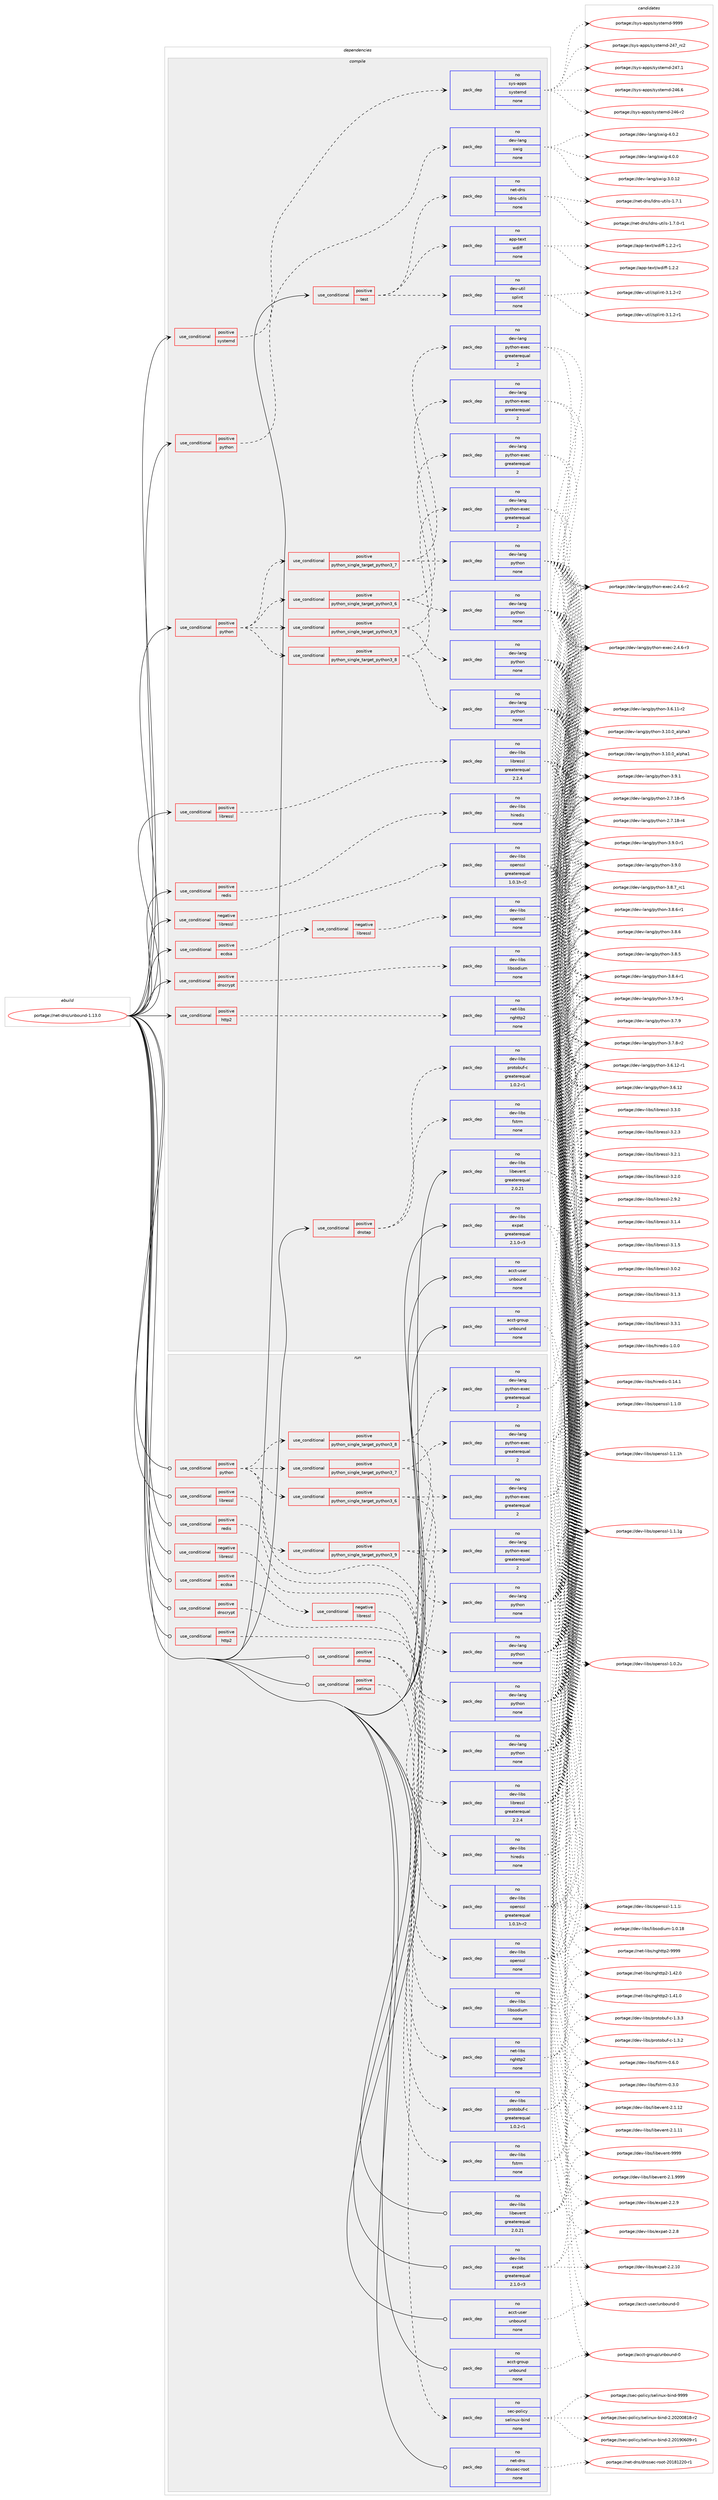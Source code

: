 digraph prolog {

# *************
# Graph options
# *************

newrank=true;
concentrate=true;
compound=true;
graph [rankdir=LR,fontname=Helvetica,fontsize=10,ranksep=1.5];#, ranksep=2.5, nodesep=0.2];
edge  [arrowhead=vee];
node  [fontname=Helvetica,fontsize=10];

# **********
# The ebuild
# **********

subgraph cluster_leftcol {
color=gray;
rank=same;
label=<<i>ebuild</i>>;
id [label="portage://net-dns/unbound-1.13.0", color=red, width=4, href="../net-dns/unbound-1.13.0.svg"];
}

# ****************
# The dependencies
# ****************

subgraph cluster_midcol {
color=gray;
label=<<i>dependencies</i>>;
subgraph cluster_compile {
fillcolor="#eeeeee";
style=filled;
label=<<i>compile</i>>;
subgraph cond3970 {
dependency13794 [label=<<TABLE BORDER="0" CELLBORDER="1" CELLSPACING="0" CELLPADDING="4"><TR><TD ROWSPAN="3" CELLPADDING="10">use_conditional</TD></TR><TR><TD>negative</TD></TR><TR><TD>libressl</TD></TR></TABLE>>, shape=none, color=red];
subgraph pack9690 {
dependency13795 [label=<<TABLE BORDER="0" CELLBORDER="1" CELLSPACING="0" CELLPADDING="4" WIDTH="220"><TR><TD ROWSPAN="6" CELLPADDING="30">pack_dep</TD></TR><TR><TD WIDTH="110">no</TD></TR><TR><TD>dev-libs</TD></TR><TR><TD>openssl</TD></TR><TR><TD>greaterequal</TD></TR><TR><TD>1.0.1h-r2</TD></TR></TABLE>>, shape=none, color=blue];
}
dependency13794:e -> dependency13795:w [weight=20,style="dashed",arrowhead="vee"];
}
id:e -> dependency13794:w [weight=20,style="solid",arrowhead="vee"];
subgraph cond3971 {
dependency13796 [label=<<TABLE BORDER="0" CELLBORDER="1" CELLSPACING="0" CELLPADDING="4"><TR><TD ROWSPAN="3" CELLPADDING="10">use_conditional</TD></TR><TR><TD>positive</TD></TR><TR><TD>dnscrypt</TD></TR></TABLE>>, shape=none, color=red];
subgraph pack9691 {
dependency13797 [label=<<TABLE BORDER="0" CELLBORDER="1" CELLSPACING="0" CELLPADDING="4" WIDTH="220"><TR><TD ROWSPAN="6" CELLPADDING="30">pack_dep</TD></TR><TR><TD WIDTH="110">no</TD></TR><TR><TD>dev-libs</TD></TR><TR><TD>libsodium</TD></TR><TR><TD>none</TD></TR><TR><TD></TD></TR></TABLE>>, shape=none, color=blue];
}
dependency13796:e -> dependency13797:w [weight=20,style="dashed",arrowhead="vee"];
}
id:e -> dependency13796:w [weight=20,style="solid",arrowhead="vee"];
subgraph cond3972 {
dependency13798 [label=<<TABLE BORDER="0" CELLBORDER="1" CELLSPACING="0" CELLPADDING="4"><TR><TD ROWSPAN="3" CELLPADDING="10">use_conditional</TD></TR><TR><TD>positive</TD></TR><TR><TD>dnstap</TD></TR></TABLE>>, shape=none, color=red];
subgraph pack9692 {
dependency13799 [label=<<TABLE BORDER="0" CELLBORDER="1" CELLSPACING="0" CELLPADDING="4" WIDTH="220"><TR><TD ROWSPAN="6" CELLPADDING="30">pack_dep</TD></TR><TR><TD WIDTH="110">no</TD></TR><TR><TD>dev-libs</TD></TR><TR><TD>fstrm</TD></TR><TR><TD>none</TD></TR><TR><TD></TD></TR></TABLE>>, shape=none, color=blue];
}
dependency13798:e -> dependency13799:w [weight=20,style="dashed",arrowhead="vee"];
subgraph pack9693 {
dependency13800 [label=<<TABLE BORDER="0" CELLBORDER="1" CELLSPACING="0" CELLPADDING="4" WIDTH="220"><TR><TD ROWSPAN="6" CELLPADDING="30">pack_dep</TD></TR><TR><TD WIDTH="110">no</TD></TR><TR><TD>dev-libs</TD></TR><TR><TD>protobuf-c</TD></TR><TR><TD>greaterequal</TD></TR><TR><TD>1.0.2-r1</TD></TR></TABLE>>, shape=none, color=blue];
}
dependency13798:e -> dependency13800:w [weight=20,style="dashed",arrowhead="vee"];
}
id:e -> dependency13798:w [weight=20,style="solid",arrowhead="vee"];
subgraph cond3973 {
dependency13801 [label=<<TABLE BORDER="0" CELLBORDER="1" CELLSPACING="0" CELLPADDING="4"><TR><TD ROWSPAN="3" CELLPADDING="10">use_conditional</TD></TR><TR><TD>positive</TD></TR><TR><TD>ecdsa</TD></TR></TABLE>>, shape=none, color=red];
subgraph cond3974 {
dependency13802 [label=<<TABLE BORDER="0" CELLBORDER="1" CELLSPACING="0" CELLPADDING="4"><TR><TD ROWSPAN="3" CELLPADDING="10">use_conditional</TD></TR><TR><TD>negative</TD></TR><TR><TD>libressl</TD></TR></TABLE>>, shape=none, color=red];
subgraph pack9694 {
dependency13803 [label=<<TABLE BORDER="0" CELLBORDER="1" CELLSPACING="0" CELLPADDING="4" WIDTH="220"><TR><TD ROWSPAN="6" CELLPADDING="30">pack_dep</TD></TR><TR><TD WIDTH="110">no</TD></TR><TR><TD>dev-libs</TD></TR><TR><TD>openssl</TD></TR><TR><TD>none</TD></TR><TR><TD></TD></TR></TABLE>>, shape=none, color=blue];
}
dependency13802:e -> dependency13803:w [weight=20,style="dashed",arrowhead="vee"];
}
dependency13801:e -> dependency13802:w [weight=20,style="dashed",arrowhead="vee"];
}
id:e -> dependency13801:w [weight=20,style="solid",arrowhead="vee"];
subgraph cond3975 {
dependency13804 [label=<<TABLE BORDER="0" CELLBORDER="1" CELLSPACING="0" CELLPADDING="4"><TR><TD ROWSPAN="3" CELLPADDING="10">use_conditional</TD></TR><TR><TD>positive</TD></TR><TR><TD>http2</TD></TR></TABLE>>, shape=none, color=red];
subgraph pack9695 {
dependency13805 [label=<<TABLE BORDER="0" CELLBORDER="1" CELLSPACING="0" CELLPADDING="4" WIDTH="220"><TR><TD ROWSPAN="6" CELLPADDING="30">pack_dep</TD></TR><TR><TD WIDTH="110">no</TD></TR><TR><TD>net-libs</TD></TR><TR><TD>nghttp2</TD></TR><TR><TD>none</TD></TR><TR><TD></TD></TR></TABLE>>, shape=none, color=blue];
}
dependency13804:e -> dependency13805:w [weight=20,style="dashed",arrowhead="vee"];
}
id:e -> dependency13804:w [weight=20,style="solid",arrowhead="vee"];
subgraph cond3976 {
dependency13806 [label=<<TABLE BORDER="0" CELLBORDER="1" CELLSPACING="0" CELLPADDING="4"><TR><TD ROWSPAN="3" CELLPADDING="10">use_conditional</TD></TR><TR><TD>positive</TD></TR><TR><TD>libressl</TD></TR></TABLE>>, shape=none, color=red];
subgraph pack9696 {
dependency13807 [label=<<TABLE BORDER="0" CELLBORDER="1" CELLSPACING="0" CELLPADDING="4" WIDTH="220"><TR><TD ROWSPAN="6" CELLPADDING="30">pack_dep</TD></TR><TR><TD WIDTH="110">no</TD></TR><TR><TD>dev-libs</TD></TR><TR><TD>libressl</TD></TR><TR><TD>greaterequal</TD></TR><TR><TD>2.2.4</TD></TR></TABLE>>, shape=none, color=blue];
}
dependency13806:e -> dependency13807:w [weight=20,style="dashed",arrowhead="vee"];
}
id:e -> dependency13806:w [weight=20,style="solid",arrowhead="vee"];
subgraph cond3977 {
dependency13808 [label=<<TABLE BORDER="0" CELLBORDER="1" CELLSPACING="0" CELLPADDING="4"><TR><TD ROWSPAN="3" CELLPADDING="10">use_conditional</TD></TR><TR><TD>positive</TD></TR><TR><TD>python</TD></TR></TABLE>>, shape=none, color=red];
subgraph cond3978 {
dependency13809 [label=<<TABLE BORDER="0" CELLBORDER="1" CELLSPACING="0" CELLPADDING="4"><TR><TD ROWSPAN="3" CELLPADDING="10">use_conditional</TD></TR><TR><TD>positive</TD></TR><TR><TD>python_single_target_python3_6</TD></TR></TABLE>>, shape=none, color=red];
subgraph pack9697 {
dependency13810 [label=<<TABLE BORDER="0" CELLBORDER="1" CELLSPACING="0" CELLPADDING="4" WIDTH="220"><TR><TD ROWSPAN="6" CELLPADDING="30">pack_dep</TD></TR><TR><TD WIDTH="110">no</TD></TR><TR><TD>dev-lang</TD></TR><TR><TD>python</TD></TR><TR><TD>none</TD></TR><TR><TD></TD></TR></TABLE>>, shape=none, color=blue];
}
dependency13809:e -> dependency13810:w [weight=20,style="dashed",arrowhead="vee"];
subgraph pack9698 {
dependency13811 [label=<<TABLE BORDER="0" CELLBORDER="1" CELLSPACING="0" CELLPADDING="4" WIDTH="220"><TR><TD ROWSPAN="6" CELLPADDING="30">pack_dep</TD></TR><TR><TD WIDTH="110">no</TD></TR><TR><TD>dev-lang</TD></TR><TR><TD>python-exec</TD></TR><TR><TD>greaterequal</TD></TR><TR><TD>2</TD></TR></TABLE>>, shape=none, color=blue];
}
dependency13809:e -> dependency13811:w [weight=20,style="dashed",arrowhead="vee"];
}
dependency13808:e -> dependency13809:w [weight=20,style="dashed",arrowhead="vee"];
subgraph cond3979 {
dependency13812 [label=<<TABLE BORDER="0" CELLBORDER="1" CELLSPACING="0" CELLPADDING="4"><TR><TD ROWSPAN="3" CELLPADDING="10">use_conditional</TD></TR><TR><TD>positive</TD></TR><TR><TD>python_single_target_python3_7</TD></TR></TABLE>>, shape=none, color=red];
subgraph pack9699 {
dependency13813 [label=<<TABLE BORDER="0" CELLBORDER="1" CELLSPACING="0" CELLPADDING="4" WIDTH="220"><TR><TD ROWSPAN="6" CELLPADDING="30">pack_dep</TD></TR><TR><TD WIDTH="110">no</TD></TR><TR><TD>dev-lang</TD></TR><TR><TD>python</TD></TR><TR><TD>none</TD></TR><TR><TD></TD></TR></TABLE>>, shape=none, color=blue];
}
dependency13812:e -> dependency13813:w [weight=20,style="dashed",arrowhead="vee"];
subgraph pack9700 {
dependency13814 [label=<<TABLE BORDER="0" CELLBORDER="1" CELLSPACING="0" CELLPADDING="4" WIDTH="220"><TR><TD ROWSPAN="6" CELLPADDING="30">pack_dep</TD></TR><TR><TD WIDTH="110">no</TD></TR><TR><TD>dev-lang</TD></TR><TR><TD>python-exec</TD></TR><TR><TD>greaterequal</TD></TR><TR><TD>2</TD></TR></TABLE>>, shape=none, color=blue];
}
dependency13812:e -> dependency13814:w [weight=20,style="dashed",arrowhead="vee"];
}
dependency13808:e -> dependency13812:w [weight=20,style="dashed",arrowhead="vee"];
subgraph cond3980 {
dependency13815 [label=<<TABLE BORDER="0" CELLBORDER="1" CELLSPACING="0" CELLPADDING="4"><TR><TD ROWSPAN="3" CELLPADDING="10">use_conditional</TD></TR><TR><TD>positive</TD></TR><TR><TD>python_single_target_python3_8</TD></TR></TABLE>>, shape=none, color=red];
subgraph pack9701 {
dependency13816 [label=<<TABLE BORDER="0" CELLBORDER="1" CELLSPACING="0" CELLPADDING="4" WIDTH="220"><TR><TD ROWSPAN="6" CELLPADDING="30">pack_dep</TD></TR><TR><TD WIDTH="110">no</TD></TR><TR><TD>dev-lang</TD></TR><TR><TD>python</TD></TR><TR><TD>none</TD></TR><TR><TD></TD></TR></TABLE>>, shape=none, color=blue];
}
dependency13815:e -> dependency13816:w [weight=20,style="dashed",arrowhead="vee"];
subgraph pack9702 {
dependency13817 [label=<<TABLE BORDER="0" CELLBORDER="1" CELLSPACING="0" CELLPADDING="4" WIDTH="220"><TR><TD ROWSPAN="6" CELLPADDING="30">pack_dep</TD></TR><TR><TD WIDTH="110">no</TD></TR><TR><TD>dev-lang</TD></TR><TR><TD>python-exec</TD></TR><TR><TD>greaterequal</TD></TR><TR><TD>2</TD></TR></TABLE>>, shape=none, color=blue];
}
dependency13815:e -> dependency13817:w [weight=20,style="dashed",arrowhead="vee"];
}
dependency13808:e -> dependency13815:w [weight=20,style="dashed",arrowhead="vee"];
subgraph cond3981 {
dependency13818 [label=<<TABLE BORDER="0" CELLBORDER="1" CELLSPACING="0" CELLPADDING="4"><TR><TD ROWSPAN="3" CELLPADDING="10">use_conditional</TD></TR><TR><TD>positive</TD></TR><TR><TD>python_single_target_python3_9</TD></TR></TABLE>>, shape=none, color=red];
subgraph pack9703 {
dependency13819 [label=<<TABLE BORDER="0" CELLBORDER="1" CELLSPACING="0" CELLPADDING="4" WIDTH="220"><TR><TD ROWSPAN="6" CELLPADDING="30">pack_dep</TD></TR><TR><TD WIDTH="110">no</TD></TR><TR><TD>dev-lang</TD></TR><TR><TD>python</TD></TR><TR><TD>none</TD></TR><TR><TD></TD></TR></TABLE>>, shape=none, color=blue];
}
dependency13818:e -> dependency13819:w [weight=20,style="dashed",arrowhead="vee"];
subgraph pack9704 {
dependency13820 [label=<<TABLE BORDER="0" CELLBORDER="1" CELLSPACING="0" CELLPADDING="4" WIDTH="220"><TR><TD ROWSPAN="6" CELLPADDING="30">pack_dep</TD></TR><TR><TD WIDTH="110">no</TD></TR><TR><TD>dev-lang</TD></TR><TR><TD>python-exec</TD></TR><TR><TD>greaterequal</TD></TR><TR><TD>2</TD></TR></TABLE>>, shape=none, color=blue];
}
dependency13818:e -> dependency13820:w [weight=20,style="dashed",arrowhead="vee"];
}
dependency13808:e -> dependency13818:w [weight=20,style="dashed",arrowhead="vee"];
}
id:e -> dependency13808:w [weight=20,style="solid",arrowhead="vee"];
subgraph cond3982 {
dependency13821 [label=<<TABLE BORDER="0" CELLBORDER="1" CELLSPACING="0" CELLPADDING="4"><TR><TD ROWSPAN="3" CELLPADDING="10">use_conditional</TD></TR><TR><TD>positive</TD></TR><TR><TD>python</TD></TR></TABLE>>, shape=none, color=red];
subgraph pack9705 {
dependency13822 [label=<<TABLE BORDER="0" CELLBORDER="1" CELLSPACING="0" CELLPADDING="4" WIDTH="220"><TR><TD ROWSPAN="6" CELLPADDING="30">pack_dep</TD></TR><TR><TD WIDTH="110">no</TD></TR><TR><TD>dev-lang</TD></TR><TR><TD>swig</TD></TR><TR><TD>none</TD></TR><TR><TD></TD></TR></TABLE>>, shape=none, color=blue];
}
dependency13821:e -> dependency13822:w [weight=20,style="dashed",arrowhead="vee"];
}
id:e -> dependency13821:w [weight=20,style="solid",arrowhead="vee"];
subgraph cond3983 {
dependency13823 [label=<<TABLE BORDER="0" CELLBORDER="1" CELLSPACING="0" CELLPADDING="4"><TR><TD ROWSPAN="3" CELLPADDING="10">use_conditional</TD></TR><TR><TD>positive</TD></TR><TR><TD>redis</TD></TR></TABLE>>, shape=none, color=red];
subgraph pack9706 {
dependency13824 [label=<<TABLE BORDER="0" CELLBORDER="1" CELLSPACING="0" CELLPADDING="4" WIDTH="220"><TR><TD ROWSPAN="6" CELLPADDING="30">pack_dep</TD></TR><TR><TD WIDTH="110">no</TD></TR><TR><TD>dev-libs</TD></TR><TR><TD>hiredis</TD></TR><TR><TD>none</TD></TR><TR><TD></TD></TR></TABLE>>, shape=none, color=blue];
}
dependency13823:e -> dependency13824:w [weight=20,style="dashed",arrowhead="vee"];
}
id:e -> dependency13823:w [weight=20,style="solid",arrowhead="vee"];
subgraph cond3984 {
dependency13825 [label=<<TABLE BORDER="0" CELLBORDER="1" CELLSPACING="0" CELLPADDING="4"><TR><TD ROWSPAN="3" CELLPADDING="10">use_conditional</TD></TR><TR><TD>positive</TD></TR><TR><TD>systemd</TD></TR></TABLE>>, shape=none, color=red];
subgraph pack9707 {
dependency13826 [label=<<TABLE BORDER="0" CELLBORDER="1" CELLSPACING="0" CELLPADDING="4" WIDTH="220"><TR><TD ROWSPAN="6" CELLPADDING="30">pack_dep</TD></TR><TR><TD WIDTH="110">no</TD></TR><TR><TD>sys-apps</TD></TR><TR><TD>systemd</TD></TR><TR><TD>none</TD></TR><TR><TD></TD></TR></TABLE>>, shape=none, color=blue];
}
dependency13825:e -> dependency13826:w [weight=20,style="dashed",arrowhead="vee"];
}
id:e -> dependency13825:w [weight=20,style="solid",arrowhead="vee"];
subgraph cond3985 {
dependency13827 [label=<<TABLE BORDER="0" CELLBORDER="1" CELLSPACING="0" CELLPADDING="4"><TR><TD ROWSPAN="3" CELLPADDING="10">use_conditional</TD></TR><TR><TD>positive</TD></TR><TR><TD>test</TD></TR></TABLE>>, shape=none, color=red];
subgraph pack9708 {
dependency13828 [label=<<TABLE BORDER="0" CELLBORDER="1" CELLSPACING="0" CELLPADDING="4" WIDTH="220"><TR><TD ROWSPAN="6" CELLPADDING="30">pack_dep</TD></TR><TR><TD WIDTH="110">no</TD></TR><TR><TD>net-dns</TD></TR><TR><TD>ldns-utils</TD></TR><TR><TD>none</TD></TR><TR><TD></TD></TR></TABLE>>, shape=none, color=blue];
}
dependency13827:e -> dependency13828:w [weight=20,style="dashed",arrowhead="vee"];
subgraph pack9709 {
dependency13829 [label=<<TABLE BORDER="0" CELLBORDER="1" CELLSPACING="0" CELLPADDING="4" WIDTH="220"><TR><TD ROWSPAN="6" CELLPADDING="30">pack_dep</TD></TR><TR><TD WIDTH="110">no</TD></TR><TR><TD>dev-util</TD></TR><TR><TD>splint</TD></TR><TR><TD>none</TD></TR><TR><TD></TD></TR></TABLE>>, shape=none, color=blue];
}
dependency13827:e -> dependency13829:w [weight=20,style="dashed",arrowhead="vee"];
subgraph pack9710 {
dependency13830 [label=<<TABLE BORDER="0" CELLBORDER="1" CELLSPACING="0" CELLPADDING="4" WIDTH="220"><TR><TD ROWSPAN="6" CELLPADDING="30">pack_dep</TD></TR><TR><TD WIDTH="110">no</TD></TR><TR><TD>app-text</TD></TR><TR><TD>wdiff</TD></TR><TR><TD>none</TD></TR><TR><TD></TD></TR></TABLE>>, shape=none, color=blue];
}
dependency13827:e -> dependency13830:w [weight=20,style="dashed",arrowhead="vee"];
}
id:e -> dependency13827:w [weight=20,style="solid",arrowhead="vee"];
subgraph pack9711 {
dependency13831 [label=<<TABLE BORDER="0" CELLBORDER="1" CELLSPACING="0" CELLPADDING="4" WIDTH="220"><TR><TD ROWSPAN="6" CELLPADDING="30">pack_dep</TD></TR><TR><TD WIDTH="110">no</TD></TR><TR><TD>acct-group</TD></TR><TR><TD>unbound</TD></TR><TR><TD>none</TD></TR><TR><TD></TD></TR></TABLE>>, shape=none, color=blue];
}
id:e -> dependency13831:w [weight=20,style="solid",arrowhead="vee"];
subgraph pack9712 {
dependency13832 [label=<<TABLE BORDER="0" CELLBORDER="1" CELLSPACING="0" CELLPADDING="4" WIDTH="220"><TR><TD ROWSPAN="6" CELLPADDING="30">pack_dep</TD></TR><TR><TD WIDTH="110">no</TD></TR><TR><TD>acct-user</TD></TR><TR><TD>unbound</TD></TR><TR><TD>none</TD></TR><TR><TD></TD></TR></TABLE>>, shape=none, color=blue];
}
id:e -> dependency13832:w [weight=20,style="solid",arrowhead="vee"];
subgraph pack9713 {
dependency13833 [label=<<TABLE BORDER="0" CELLBORDER="1" CELLSPACING="0" CELLPADDING="4" WIDTH="220"><TR><TD ROWSPAN="6" CELLPADDING="30">pack_dep</TD></TR><TR><TD WIDTH="110">no</TD></TR><TR><TD>dev-libs</TD></TR><TR><TD>expat</TD></TR><TR><TD>greaterequal</TD></TR><TR><TD>2.1.0-r3</TD></TR></TABLE>>, shape=none, color=blue];
}
id:e -> dependency13833:w [weight=20,style="solid",arrowhead="vee"];
subgraph pack9714 {
dependency13834 [label=<<TABLE BORDER="0" CELLBORDER="1" CELLSPACING="0" CELLPADDING="4" WIDTH="220"><TR><TD ROWSPAN="6" CELLPADDING="30">pack_dep</TD></TR><TR><TD WIDTH="110">no</TD></TR><TR><TD>dev-libs</TD></TR><TR><TD>libevent</TD></TR><TR><TD>greaterequal</TD></TR><TR><TD>2.0.21</TD></TR></TABLE>>, shape=none, color=blue];
}
id:e -> dependency13834:w [weight=20,style="solid",arrowhead="vee"];
}
subgraph cluster_compileandrun {
fillcolor="#eeeeee";
style=filled;
label=<<i>compile and run</i>>;
}
subgraph cluster_run {
fillcolor="#eeeeee";
style=filled;
label=<<i>run</i>>;
subgraph cond3986 {
dependency13835 [label=<<TABLE BORDER="0" CELLBORDER="1" CELLSPACING="0" CELLPADDING="4"><TR><TD ROWSPAN="3" CELLPADDING="10">use_conditional</TD></TR><TR><TD>negative</TD></TR><TR><TD>libressl</TD></TR></TABLE>>, shape=none, color=red];
subgraph pack9715 {
dependency13836 [label=<<TABLE BORDER="0" CELLBORDER="1" CELLSPACING="0" CELLPADDING="4" WIDTH="220"><TR><TD ROWSPAN="6" CELLPADDING="30">pack_dep</TD></TR><TR><TD WIDTH="110">no</TD></TR><TR><TD>dev-libs</TD></TR><TR><TD>openssl</TD></TR><TR><TD>greaterequal</TD></TR><TR><TD>1.0.1h-r2</TD></TR></TABLE>>, shape=none, color=blue];
}
dependency13835:e -> dependency13836:w [weight=20,style="dashed",arrowhead="vee"];
}
id:e -> dependency13835:w [weight=20,style="solid",arrowhead="odot"];
subgraph cond3987 {
dependency13837 [label=<<TABLE BORDER="0" CELLBORDER="1" CELLSPACING="0" CELLPADDING="4"><TR><TD ROWSPAN="3" CELLPADDING="10">use_conditional</TD></TR><TR><TD>positive</TD></TR><TR><TD>dnscrypt</TD></TR></TABLE>>, shape=none, color=red];
subgraph pack9716 {
dependency13838 [label=<<TABLE BORDER="0" CELLBORDER="1" CELLSPACING="0" CELLPADDING="4" WIDTH="220"><TR><TD ROWSPAN="6" CELLPADDING="30">pack_dep</TD></TR><TR><TD WIDTH="110">no</TD></TR><TR><TD>dev-libs</TD></TR><TR><TD>libsodium</TD></TR><TR><TD>none</TD></TR><TR><TD></TD></TR></TABLE>>, shape=none, color=blue];
}
dependency13837:e -> dependency13838:w [weight=20,style="dashed",arrowhead="vee"];
}
id:e -> dependency13837:w [weight=20,style="solid",arrowhead="odot"];
subgraph cond3988 {
dependency13839 [label=<<TABLE BORDER="0" CELLBORDER="1" CELLSPACING="0" CELLPADDING="4"><TR><TD ROWSPAN="3" CELLPADDING="10">use_conditional</TD></TR><TR><TD>positive</TD></TR><TR><TD>dnstap</TD></TR></TABLE>>, shape=none, color=red];
subgraph pack9717 {
dependency13840 [label=<<TABLE BORDER="0" CELLBORDER="1" CELLSPACING="0" CELLPADDING="4" WIDTH="220"><TR><TD ROWSPAN="6" CELLPADDING="30">pack_dep</TD></TR><TR><TD WIDTH="110">no</TD></TR><TR><TD>dev-libs</TD></TR><TR><TD>fstrm</TD></TR><TR><TD>none</TD></TR><TR><TD></TD></TR></TABLE>>, shape=none, color=blue];
}
dependency13839:e -> dependency13840:w [weight=20,style="dashed",arrowhead="vee"];
subgraph pack9718 {
dependency13841 [label=<<TABLE BORDER="0" CELLBORDER="1" CELLSPACING="0" CELLPADDING="4" WIDTH="220"><TR><TD ROWSPAN="6" CELLPADDING="30">pack_dep</TD></TR><TR><TD WIDTH="110">no</TD></TR><TR><TD>dev-libs</TD></TR><TR><TD>protobuf-c</TD></TR><TR><TD>greaterequal</TD></TR><TR><TD>1.0.2-r1</TD></TR></TABLE>>, shape=none, color=blue];
}
dependency13839:e -> dependency13841:w [weight=20,style="dashed",arrowhead="vee"];
}
id:e -> dependency13839:w [weight=20,style="solid",arrowhead="odot"];
subgraph cond3989 {
dependency13842 [label=<<TABLE BORDER="0" CELLBORDER="1" CELLSPACING="0" CELLPADDING="4"><TR><TD ROWSPAN="3" CELLPADDING="10">use_conditional</TD></TR><TR><TD>positive</TD></TR><TR><TD>ecdsa</TD></TR></TABLE>>, shape=none, color=red];
subgraph cond3990 {
dependency13843 [label=<<TABLE BORDER="0" CELLBORDER="1" CELLSPACING="0" CELLPADDING="4"><TR><TD ROWSPAN="3" CELLPADDING="10">use_conditional</TD></TR><TR><TD>negative</TD></TR><TR><TD>libressl</TD></TR></TABLE>>, shape=none, color=red];
subgraph pack9719 {
dependency13844 [label=<<TABLE BORDER="0" CELLBORDER="1" CELLSPACING="0" CELLPADDING="4" WIDTH="220"><TR><TD ROWSPAN="6" CELLPADDING="30">pack_dep</TD></TR><TR><TD WIDTH="110">no</TD></TR><TR><TD>dev-libs</TD></TR><TR><TD>openssl</TD></TR><TR><TD>none</TD></TR><TR><TD></TD></TR></TABLE>>, shape=none, color=blue];
}
dependency13843:e -> dependency13844:w [weight=20,style="dashed",arrowhead="vee"];
}
dependency13842:e -> dependency13843:w [weight=20,style="dashed",arrowhead="vee"];
}
id:e -> dependency13842:w [weight=20,style="solid",arrowhead="odot"];
subgraph cond3991 {
dependency13845 [label=<<TABLE BORDER="0" CELLBORDER="1" CELLSPACING="0" CELLPADDING="4"><TR><TD ROWSPAN="3" CELLPADDING="10">use_conditional</TD></TR><TR><TD>positive</TD></TR><TR><TD>http2</TD></TR></TABLE>>, shape=none, color=red];
subgraph pack9720 {
dependency13846 [label=<<TABLE BORDER="0" CELLBORDER="1" CELLSPACING="0" CELLPADDING="4" WIDTH="220"><TR><TD ROWSPAN="6" CELLPADDING="30">pack_dep</TD></TR><TR><TD WIDTH="110">no</TD></TR><TR><TD>net-libs</TD></TR><TR><TD>nghttp2</TD></TR><TR><TD>none</TD></TR><TR><TD></TD></TR></TABLE>>, shape=none, color=blue];
}
dependency13845:e -> dependency13846:w [weight=20,style="dashed",arrowhead="vee"];
}
id:e -> dependency13845:w [weight=20,style="solid",arrowhead="odot"];
subgraph cond3992 {
dependency13847 [label=<<TABLE BORDER="0" CELLBORDER="1" CELLSPACING="0" CELLPADDING="4"><TR><TD ROWSPAN="3" CELLPADDING="10">use_conditional</TD></TR><TR><TD>positive</TD></TR><TR><TD>libressl</TD></TR></TABLE>>, shape=none, color=red];
subgraph pack9721 {
dependency13848 [label=<<TABLE BORDER="0" CELLBORDER="1" CELLSPACING="0" CELLPADDING="4" WIDTH="220"><TR><TD ROWSPAN="6" CELLPADDING="30">pack_dep</TD></TR><TR><TD WIDTH="110">no</TD></TR><TR><TD>dev-libs</TD></TR><TR><TD>libressl</TD></TR><TR><TD>greaterequal</TD></TR><TR><TD>2.2.4</TD></TR></TABLE>>, shape=none, color=blue];
}
dependency13847:e -> dependency13848:w [weight=20,style="dashed",arrowhead="vee"];
}
id:e -> dependency13847:w [weight=20,style="solid",arrowhead="odot"];
subgraph cond3993 {
dependency13849 [label=<<TABLE BORDER="0" CELLBORDER="1" CELLSPACING="0" CELLPADDING="4"><TR><TD ROWSPAN="3" CELLPADDING="10">use_conditional</TD></TR><TR><TD>positive</TD></TR><TR><TD>python</TD></TR></TABLE>>, shape=none, color=red];
subgraph cond3994 {
dependency13850 [label=<<TABLE BORDER="0" CELLBORDER="1" CELLSPACING="0" CELLPADDING="4"><TR><TD ROWSPAN="3" CELLPADDING="10">use_conditional</TD></TR><TR><TD>positive</TD></TR><TR><TD>python_single_target_python3_6</TD></TR></TABLE>>, shape=none, color=red];
subgraph pack9722 {
dependency13851 [label=<<TABLE BORDER="0" CELLBORDER="1" CELLSPACING="0" CELLPADDING="4" WIDTH="220"><TR><TD ROWSPAN="6" CELLPADDING="30">pack_dep</TD></TR><TR><TD WIDTH="110">no</TD></TR><TR><TD>dev-lang</TD></TR><TR><TD>python</TD></TR><TR><TD>none</TD></TR><TR><TD></TD></TR></TABLE>>, shape=none, color=blue];
}
dependency13850:e -> dependency13851:w [weight=20,style="dashed",arrowhead="vee"];
subgraph pack9723 {
dependency13852 [label=<<TABLE BORDER="0" CELLBORDER="1" CELLSPACING="0" CELLPADDING="4" WIDTH="220"><TR><TD ROWSPAN="6" CELLPADDING="30">pack_dep</TD></TR><TR><TD WIDTH="110">no</TD></TR><TR><TD>dev-lang</TD></TR><TR><TD>python-exec</TD></TR><TR><TD>greaterequal</TD></TR><TR><TD>2</TD></TR></TABLE>>, shape=none, color=blue];
}
dependency13850:e -> dependency13852:w [weight=20,style="dashed",arrowhead="vee"];
}
dependency13849:e -> dependency13850:w [weight=20,style="dashed",arrowhead="vee"];
subgraph cond3995 {
dependency13853 [label=<<TABLE BORDER="0" CELLBORDER="1" CELLSPACING="0" CELLPADDING="4"><TR><TD ROWSPAN="3" CELLPADDING="10">use_conditional</TD></TR><TR><TD>positive</TD></TR><TR><TD>python_single_target_python3_7</TD></TR></TABLE>>, shape=none, color=red];
subgraph pack9724 {
dependency13854 [label=<<TABLE BORDER="0" CELLBORDER="1" CELLSPACING="0" CELLPADDING="4" WIDTH="220"><TR><TD ROWSPAN="6" CELLPADDING="30">pack_dep</TD></TR><TR><TD WIDTH="110">no</TD></TR><TR><TD>dev-lang</TD></TR><TR><TD>python</TD></TR><TR><TD>none</TD></TR><TR><TD></TD></TR></TABLE>>, shape=none, color=blue];
}
dependency13853:e -> dependency13854:w [weight=20,style="dashed",arrowhead="vee"];
subgraph pack9725 {
dependency13855 [label=<<TABLE BORDER="0" CELLBORDER="1" CELLSPACING="0" CELLPADDING="4" WIDTH="220"><TR><TD ROWSPAN="6" CELLPADDING="30">pack_dep</TD></TR><TR><TD WIDTH="110">no</TD></TR><TR><TD>dev-lang</TD></TR><TR><TD>python-exec</TD></TR><TR><TD>greaterequal</TD></TR><TR><TD>2</TD></TR></TABLE>>, shape=none, color=blue];
}
dependency13853:e -> dependency13855:w [weight=20,style="dashed",arrowhead="vee"];
}
dependency13849:e -> dependency13853:w [weight=20,style="dashed",arrowhead="vee"];
subgraph cond3996 {
dependency13856 [label=<<TABLE BORDER="0" CELLBORDER="1" CELLSPACING="0" CELLPADDING="4"><TR><TD ROWSPAN="3" CELLPADDING="10">use_conditional</TD></TR><TR><TD>positive</TD></TR><TR><TD>python_single_target_python3_8</TD></TR></TABLE>>, shape=none, color=red];
subgraph pack9726 {
dependency13857 [label=<<TABLE BORDER="0" CELLBORDER="1" CELLSPACING="0" CELLPADDING="4" WIDTH="220"><TR><TD ROWSPAN="6" CELLPADDING="30">pack_dep</TD></TR><TR><TD WIDTH="110">no</TD></TR><TR><TD>dev-lang</TD></TR><TR><TD>python</TD></TR><TR><TD>none</TD></TR><TR><TD></TD></TR></TABLE>>, shape=none, color=blue];
}
dependency13856:e -> dependency13857:w [weight=20,style="dashed",arrowhead="vee"];
subgraph pack9727 {
dependency13858 [label=<<TABLE BORDER="0" CELLBORDER="1" CELLSPACING="0" CELLPADDING="4" WIDTH="220"><TR><TD ROWSPAN="6" CELLPADDING="30">pack_dep</TD></TR><TR><TD WIDTH="110">no</TD></TR><TR><TD>dev-lang</TD></TR><TR><TD>python-exec</TD></TR><TR><TD>greaterequal</TD></TR><TR><TD>2</TD></TR></TABLE>>, shape=none, color=blue];
}
dependency13856:e -> dependency13858:w [weight=20,style="dashed",arrowhead="vee"];
}
dependency13849:e -> dependency13856:w [weight=20,style="dashed",arrowhead="vee"];
subgraph cond3997 {
dependency13859 [label=<<TABLE BORDER="0" CELLBORDER="1" CELLSPACING="0" CELLPADDING="4"><TR><TD ROWSPAN="3" CELLPADDING="10">use_conditional</TD></TR><TR><TD>positive</TD></TR><TR><TD>python_single_target_python3_9</TD></TR></TABLE>>, shape=none, color=red];
subgraph pack9728 {
dependency13860 [label=<<TABLE BORDER="0" CELLBORDER="1" CELLSPACING="0" CELLPADDING="4" WIDTH="220"><TR><TD ROWSPAN="6" CELLPADDING="30">pack_dep</TD></TR><TR><TD WIDTH="110">no</TD></TR><TR><TD>dev-lang</TD></TR><TR><TD>python</TD></TR><TR><TD>none</TD></TR><TR><TD></TD></TR></TABLE>>, shape=none, color=blue];
}
dependency13859:e -> dependency13860:w [weight=20,style="dashed",arrowhead="vee"];
subgraph pack9729 {
dependency13861 [label=<<TABLE BORDER="0" CELLBORDER="1" CELLSPACING="0" CELLPADDING="4" WIDTH="220"><TR><TD ROWSPAN="6" CELLPADDING="30">pack_dep</TD></TR><TR><TD WIDTH="110">no</TD></TR><TR><TD>dev-lang</TD></TR><TR><TD>python-exec</TD></TR><TR><TD>greaterequal</TD></TR><TR><TD>2</TD></TR></TABLE>>, shape=none, color=blue];
}
dependency13859:e -> dependency13861:w [weight=20,style="dashed",arrowhead="vee"];
}
dependency13849:e -> dependency13859:w [weight=20,style="dashed",arrowhead="vee"];
}
id:e -> dependency13849:w [weight=20,style="solid",arrowhead="odot"];
subgraph cond3998 {
dependency13862 [label=<<TABLE BORDER="0" CELLBORDER="1" CELLSPACING="0" CELLPADDING="4"><TR><TD ROWSPAN="3" CELLPADDING="10">use_conditional</TD></TR><TR><TD>positive</TD></TR><TR><TD>redis</TD></TR></TABLE>>, shape=none, color=red];
subgraph pack9730 {
dependency13863 [label=<<TABLE BORDER="0" CELLBORDER="1" CELLSPACING="0" CELLPADDING="4" WIDTH="220"><TR><TD ROWSPAN="6" CELLPADDING="30">pack_dep</TD></TR><TR><TD WIDTH="110">no</TD></TR><TR><TD>dev-libs</TD></TR><TR><TD>hiredis</TD></TR><TR><TD>none</TD></TR><TR><TD></TD></TR></TABLE>>, shape=none, color=blue];
}
dependency13862:e -> dependency13863:w [weight=20,style="dashed",arrowhead="vee"];
}
id:e -> dependency13862:w [weight=20,style="solid",arrowhead="odot"];
subgraph cond3999 {
dependency13864 [label=<<TABLE BORDER="0" CELLBORDER="1" CELLSPACING="0" CELLPADDING="4"><TR><TD ROWSPAN="3" CELLPADDING="10">use_conditional</TD></TR><TR><TD>positive</TD></TR><TR><TD>selinux</TD></TR></TABLE>>, shape=none, color=red];
subgraph pack9731 {
dependency13865 [label=<<TABLE BORDER="0" CELLBORDER="1" CELLSPACING="0" CELLPADDING="4" WIDTH="220"><TR><TD ROWSPAN="6" CELLPADDING="30">pack_dep</TD></TR><TR><TD WIDTH="110">no</TD></TR><TR><TD>sec-policy</TD></TR><TR><TD>selinux-bind</TD></TR><TR><TD>none</TD></TR><TR><TD></TD></TR></TABLE>>, shape=none, color=blue];
}
dependency13864:e -> dependency13865:w [weight=20,style="dashed",arrowhead="vee"];
}
id:e -> dependency13864:w [weight=20,style="solid",arrowhead="odot"];
subgraph pack9732 {
dependency13866 [label=<<TABLE BORDER="0" CELLBORDER="1" CELLSPACING="0" CELLPADDING="4" WIDTH="220"><TR><TD ROWSPAN="6" CELLPADDING="30">pack_dep</TD></TR><TR><TD WIDTH="110">no</TD></TR><TR><TD>acct-group</TD></TR><TR><TD>unbound</TD></TR><TR><TD>none</TD></TR><TR><TD></TD></TR></TABLE>>, shape=none, color=blue];
}
id:e -> dependency13866:w [weight=20,style="solid",arrowhead="odot"];
subgraph pack9733 {
dependency13867 [label=<<TABLE BORDER="0" CELLBORDER="1" CELLSPACING="0" CELLPADDING="4" WIDTH="220"><TR><TD ROWSPAN="6" CELLPADDING="30">pack_dep</TD></TR><TR><TD WIDTH="110">no</TD></TR><TR><TD>acct-user</TD></TR><TR><TD>unbound</TD></TR><TR><TD>none</TD></TR><TR><TD></TD></TR></TABLE>>, shape=none, color=blue];
}
id:e -> dependency13867:w [weight=20,style="solid",arrowhead="odot"];
subgraph pack9734 {
dependency13868 [label=<<TABLE BORDER="0" CELLBORDER="1" CELLSPACING="0" CELLPADDING="4" WIDTH="220"><TR><TD ROWSPAN="6" CELLPADDING="30">pack_dep</TD></TR><TR><TD WIDTH="110">no</TD></TR><TR><TD>dev-libs</TD></TR><TR><TD>expat</TD></TR><TR><TD>greaterequal</TD></TR><TR><TD>2.1.0-r3</TD></TR></TABLE>>, shape=none, color=blue];
}
id:e -> dependency13868:w [weight=20,style="solid",arrowhead="odot"];
subgraph pack9735 {
dependency13869 [label=<<TABLE BORDER="0" CELLBORDER="1" CELLSPACING="0" CELLPADDING="4" WIDTH="220"><TR><TD ROWSPAN="6" CELLPADDING="30">pack_dep</TD></TR><TR><TD WIDTH="110">no</TD></TR><TR><TD>dev-libs</TD></TR><TR><TD>libevent</TD></TR><TR><TD>greaterequal</TD></TR><TR><TD>2.0.21</TD></TR></TABLE>>, shape=none, color=blue];
}
id:e -> dependency13869:w [weight=20,style="solid",arrowhead="odot"];
subgraph pack9736 {
dependency13870 [label=<<TABLE BORDER="0" CELLBORDER="1" CELLSPACING="0" CELLPADDING="4" WIDTH="220"><TR><TD ROWSPAN="6" CELLPADDING="30">pack_dep</TD></TR><TR><TD WIDTH="110">no</TD></TR><TR><TD>net-dns</TD></TR><TR><TD>dnssec-root</TD></TR><TR><TD>none</TD></TR><TR><TD></TD></TR></TABLE>>, shape=none, color=blue];
}
id:e -> dependency13870:w [weight=20,style="solid",arrowhead="odot"];
}
}

# **************
# The candidates
# **************

subgraph cluster_choices {
rank=same;
color=gray;
label=<<i>candidates</i>>;

subgraph choice9690 {
color=black;
nodesep=1;
choice100101118451081059811547111112101110115115108454946494649105 [label="portage://dev-libs/openssl-1.1.1i", color=red, width=4,href="../dev-libs/openssl-1.1.1i.svg"];
choice100101118451081059811547111112101110115115108454946494649104 [label="portage://dev-libs/openssl-1.1.1h", color=red, width=4,href="../dev-libs/openssl-1.1.1h.svg"];
choice100101118451081059811547111112101110115115108454946494649103 [label="portage://dev-libs/openssl-1.1.1g", color=red, width=4,href="../dev-libs/openssl-1.1.1g.svg"];
choice100101118451081059811547111112101110115115108454946494648108 [label="portage://dev-libs/openssl-1.1.0l", color=red, width=4,href="../dev-libs/openssl-1.1.0l.svg"];
choice100101118451081059811547111112101110115115108454946484650117 [label="portage://dev-libs/openssl-1.0.2u", color=red, width=4,href="../dev-libs/openssl-1.0.2u.svg"];
dependency13795:e -> choice100101118451081059811547111112101110115115108454946494649105:w [style=dotted,weight="100"];
dependency13795:e -> choice100101118451081059811547111112101110115115108454946494649104:w [style=dotted,weight="100"];
dependency13795:e -> choice100101118451081059811547111112101110115115108454946494649103:w [style=dotted,weight="100"];
dependency13795:e -> choice100101118451081059811547111112101110115115108454946494648108:w [style=dotted,weight="100"];
dependency13795:e -> choice100101118451081059811547111112101110115115108454946484650117:w [style=dotted,weight="100"];
}
subgraph choice9691 {
color=black;
nodesep=1;
choice1001011184510810598115471081059811511110010511710945494648464956 [label="portage://dev-libs/libsodium-1.0.18", color=red, width=4,href="../dev-libs/libsodium-1.0.18.svg"];
dependency13797:e -> choice1001011184510810598115471081059811511110010511710945494648464956:w [style=dotted,weight="100"];
}
subgraph choice9692 {
color=black;
nodesep=1;
choice100101118451081059811547102115116114109454846544648 [label="portage://dev-libs/fstrm-0.6.0", color=red, width=4,href="../dev-libs/fstrm-0.6.0.svg"];
choice100101118451081059811547102115116114109454846514648 [label="portage://dev-libs/fstrm-0.3.0", color=red, width=4,href="../dev-libs/fstrm-0.3.0.svg"];
dependency13799:e -> choice100101118451081059811547102115116114109454846544648:w [style=dotted,weight="100"];
dependency13799:e -> choice100101118451081059811547102115116114109454846514648:w [style=dotted,weight="100"];
}
subgraph choice9693 {
color=black;
nodesep=1;
choice100101118451081059811547112114111116111981171024599454946514651 [label="portage://dev-libs/protobuf-c-1.3.3", color=red, width=4,href="../dev-libs/protobuf-c-1.3.3.svg"];
choice100101118451081059811547112114111116111981171024599454946514650 [label="portage://dev-libs/protobuf-c-1.3.2", color=red, width=4,href="../dev-libs/protobuf-c-1.3.2.svg"];
dependency13800:e -> choice100101118451081059811547112114111116111981171024599454946514651:w [style=dotted,weight="100"];
dependency13800:e -> choice100101118451081059811547112114111116111981171024599454946514650:w [style=dotted,weight="100"];
}
subgraph choice9694 {
color=black;
nodesep=1;
choice100101118451081059811547111112101110115115108454946494649105 [label="portage://dev-libs/openssl-1.1.1i", color=red, width=4,href="../dev-libs/openssl-1.1.1i.svg"];
choice100101118451081059811547111112101110115115108454946494649104 [label="portage://dev-libs/openssl-1.1.1h", color=red, width=4,href="../dev-libs/openssl-1.1.1h.svg"];
choice100101118451081059811547111112101110115115108454946494649103 [label="portage://dev-libs/openssl-1.1.1g", color=red, width=4,href="../dev-libs/openssl-1.1.1g.svg"];
choice100101118451081059811547111112101110115115108454946494648108 [label="portage://dev-libs/openssl-1.1.0l", color=red, width=4,href="../dev-libs/openssl-1.1.0l.svg"];
choice100101118451081059811547111112101110115115108454946484650117 [label="portage://dev-libs/openssl-1.0.2u", color=red, width=4,href="../dev-libs/openssl-1.0.2u.svg"];
dependency13803:e -> choice100101118451081059811547111112101110115115108454946494649105:w [style=dotted,weight="100"];
dependency13803:e -> choice100101118451081059811547111112101110115115108454946494649104:w [style=dotted,weight="100"];
dependency13803:e -> choice100101118451081059811547111112101110115115108454946494649103:w [style=dotted,weight="100"];
dependency13803:e -> choice100101118451081059811547111112101110115115108454946494648108:w [style=dotted,weight="100"];
dependency13803:e -> choice100101118451081059811547111112101110115115108454946484650117:w [style=dotted,weight="100"];
}
subgraph choice9695 {
color=black;
nodesep=1;
choice110101116451081059811547110103104116116112504557575757 [label="portage://net-libs/nghttp2-9999", color=red, width=4,href="../net-libs/nghttp2-9999.svg"];
choice1101011164510810598115471101031041161161125045494652504648 [label="portage://net-libs/nghttp2-1.42.0", color=red, width=4,href="../net-libs/nghttp2-1.42.0.svg"];
choice1101011164510810598115471101031041161161125045494652494648 [label="portage://net-libs/nghttp2-1.41.0", color=red, width=4,href="../net-libs/nghttp2-1.41.0.svg"];
dependency13805:e -> choice110101116451081059811547110103104116116112504557575757:w [style=dotted,weight="100"];
dependency13805:e -> choice1101011164510810598115471101031041161161125045494652504648:w [style=dotted,weight="100"];
dependency13805:e -> choice1101011164510810598115471101031041161161125045494652494648:w [style=dotted,weight="100"];
}
subgraph choice9696 {
color=black;
nodesep=1;
choice10010111845108105981154710810598114101115115108455146514649 [label="portage://dev-libs/libressl-3.3.1", color=red, width=4,href="../dev-libs/libressl-3.3.1.svg"];
choice10010111845108105981154710810598114101115115108455146514648 [label="portage://dev-libs/libressl-3.3.0", color=red, width=4,href="../dev-libs/libressl-3.3.0.svg"];
choice10010111845108105981154710810598114101115115108455146504651 [label="portage://dev-libs/libressl-3.2.3", color=red, width=4,href="../dev-libs/libressl-3.2.3.svg"];
choice10010111845108105981154710810598114101115115108455146504649 [label="portage://dev-libs/libressl-3.2.1", color=red, width=4,href="../dev-libs/libressl-3.2.1.svg"];
choice10010111845108105981154710810598114101115115108455146504648 [label="portage://dev-libs/libressl-3.2.0", color=red, width=4,href="../dev-libs/libressl-3.2.0.svg"];
choice10010111845108105981154710810598114101115115108455146494653 [label="portage://dev-libs/libressl-3.1.5", color=red, width=4,href="../dev-libs/libressl-3.1.5.svg"];
choice10010111845108105981154710810598114101115115108455146494652 [label="portage://dev-libs/libressl-3.1.4", color=red, width=4,href="../dev-libs/libressl-3.1.4.svg"];
choice10010111845108105981154710810598114101115115108455146494651 [label="portage://dev-libs/libressl-3.1.3", color=red, width=4,href="../dev-libs/libressl-3.1.3.svg"];
choice10010111845108105981154710810598114101115115108455146484650 [label="portage://dev-libs/libressl-3.0.2", color=red, width=4,href="../dev-libs/libressl-3.0.2.svg"];
choice10010111845108105981154710810598114101115115108455046574650 [label="portage://dev-libs/libressl-2.9.2", color=red, width=4,href="../dev-libs/libressl-2.9.2.svg"];
dependency13807:e -> choice10010111845108105981154710810598114101115115108455146514649:w [style=dotted,weight="100"];
dependency13807:e -> choice10010111845108105981154710810598114101115115108455146514648:w [style=dotted,weight="100"];
dependency13807:e -> choice10010111845108105981154710810598114101115115108455146504651:w [style=dotted,weight="100"];
dependency13807:e -> choice10010111845108105981154710810598114101115115108455146504649:w [style=dotted,weight="100"];
dependency13807:e -> choice10010111845108105981154710810598114101115115108455146504648:w [style=dotted,weight="100"];
dependency13807:e -> choice10010111845108105981154710810598114101115115108455146494653:w [style=dotted,weight="100"];
dependency13807:e -> choice10010111845108105981154710810598114101115115108455146494652:w [style=dotted,weight="100"];
dependency13807:e -> choice10010111845108105981154710810598114101115115108455146494651:w [style=dotted,weight="100"];
dependency13807:e -> choice10010111845108105981154710810598114101115115108455146484650:w [style=dotted,weight="100"];
dependency13807:e -> choice10010111845108105981154710810598114101115115108455046574650:w [style=dotted,weight="100"];
}
subgraph choice9697 {
color=black;
nodesep=1;
choice100101118451089711010347112121116104111110455146574649 [label="portage://dev-lang/python-3.9.1", color=red, width=4,href="../dev-lang/python-3.9.1.svg"];
choice1001011184510897110103471121211161041111104551465746484511449 [label="portage://dev-lang/python-3.9.0-r1", color=red, width=4,href="../dev-lang/python-3.9.0-r1.svg"];
choice100101118451089711010347112121116104111110455146574648 [label="portage://dev-lang/python-3.9.0", color=red, width=4,href="../dev-lang/python-3.9.0.svg"];
choice100101118451089711010347112121116104111110455146564655951149949 [label="portage://dev-lang/python-3.8.7_rc1", color=red, width=4,href="../dev-lang/python-3.8.7_rc1.svg"];
choice1001011184510897110103471121211161041111104551465646544511449 [label="portage://dev-lang/python-3.8.6-r1", color=red, width=4,href="../dev-lang/python-3.8.6-r1.svg"];
choice100101118451089711010347112121116104111110455146564654 [label="portage://dev-lang/python-3.8.6", color=red, width=4,href="../dev-lang/python-3.8.6.svg"];
choice100101118451089711010347112121116104111110455146564653 [label="portage://dev-lang/python-3.8.5", color=red, width=4,href="../dev-lang/python-3.8.5.svg"];
choice1001011184510897110103471121211161041111104551465646524511449 [label="portage://dev-lang/python-3.8.4-r1", color=red, width=4,href="../dev-lang/python-3.8.4-r1.svg"];
choice1001011184510897110103471121211161041111104551465546574511449 [label="portage://dev-lang/python-3.7.9-r1", color=red, width=4,href="../dev-lang/python-3.7.9-r1.svg"];
choice100101118451089711010347112121116104111110455146554657 [label="portage://dev-lang/python-3.7.9", color=red, width=4,href="../dev-lang/python-3.7.9.svg"];
choice1001011184510897110103471121211161041111104551465546564511450 [label="portage://dev-lang/python-3.7.8-r2", color=red, width=4,href="../dev-lang/python-3.7.8-r2.svg"];
choice100101118451089711010347112121116104111110455146544649504511449 [label="portage://dev-lang/python-3.6.12-r1", color=red, width=4,href="../dev-lang/python-3.6.12-r1.svg"];
choice10010111845108971101034711212111610411111045514654464950 [label="portage://dev-lang/python-3.6.12", color=red, width=4,href="../dev-lang/python-3.6.12.svg"];
choice100101118451089711010347112121116104111110455146544649494511450 [label="portage://dev-lang/python-3.6.11-r2", color=red, width=4,href="../dev-lang/python-3.6.11-r2.svg"];
choice1001011184510897110103471121211161041111104551464948464895971081121049751 [label="portage://dev-lang/python-3.10.0_alpha3", color=red, width=4,href="../dev-lang/python-3.10.0_alpha3.svg"];
choice1001011184510897110103471121211161041111104551464948464895971081121049749 [label="portage://dev-lang/python-3.10.0_alpha1", color=red, width=4,href="../dev-lang/python-3.10.0_alpha1.svg"];
choice100101118451089711010347112121116104111110455046554649564511453 [label="portage://dev-lang/python-2.7.18-r5", color=red, width=4,href="../dev-lang/python-2.7.18-r5.svg"];
choice100101118451089711010347112121116104111110455046554649564511452 [label="portage://dev-lang/python-2.7.18-r4", color=red, width=4,href="../dev-lang/python-2.7.18-r4.svg"];
dependency13810:e -> choice100101118451089711010347112121116104111110455146574649:w [style=dotted,weight="100"];
dependency13810:e -> choice1001011184510897110103471121211161041111104551465746484511449:w [style=dotted,weight="100"];
dependency13810:e -> choice100101118451089711010347112121116104111110455146574648:w [style=dotted,weight="100"];
dependency13810:e -> choice100101118451089711010347112121116104111110455146564655951149949:w [style=dotted,weight="100"];
dependency13810:e -> choice1001011184510897110103471121211161041111104551465646544511449:w [style=dotted,weight="100"];
dependency13810:e -> choice100101118451089711010347112121116104111110455146564654:w [style=dotted,weight="100"];
dependency13810:e -> choice100101118451089711010347112121116104111110455146564653:w [style=dotted,weight="100"];
dependency13810:e -> choice1001011184510897110103471121211161041111104551465646524511449:w [style=dotted,weight="100"];
dependency13810:e -> choice1001011184510897110103471121211161041111104551465546574511449:w [style=dotted,weight="100"];
dependency13810:e -> choice100101118451089711010347112121116104111110455146554657:w [style=dotted,weight="100"];
dependency13810:e -> choice1001011184510897110103471121211161041111104551465546564511450:w [style=dotted,weight="100"];
dependency13810:e -> choice100101118451089711010347112121116104111110455146544649504511449:w [style=dotted,weight="100"];
dependency13810:e -> choice10010111845108971101034711212111610411111045514654464950:w [style=dotted,weight="100"];
dependency13810:e -> choice100101118451089711010347112121116104111110455146544649494511450:w [style=dotted,weight="100"];
dependency13810:e -> choice1001011184510897110103471121211161041111104551464948464895971081121049751:w [style=dotted,weight="100"];
dependency13810:e -> choice1001011184510897110103471121211161041111104551464948464895971081121049749:w [style=dotted,weight="100"];
dependency13810:e -> choice100101118451089711010347112121116104111110455046554649564511453:w [style=dotted,weight="100"];
dependency13810:e -> choice100101118451089711010347112121116104111110455046554649564511452:w [style=dotted,weight="100"];
}
subgraph choice9698 {
color=black;
nodesep=1;
choice10010111845108971101034711212111610411111045101120101994550465246544511451 [label="portage://dev-lang/python-exec-2.4.6-r3", color=red, width=4,href="../dev-lang/python-exec-2.4.6-r3.svg"];
choice10010111845108971101034711212111610411111045101120101994550465246544511450 [label="portage://dev-lang/python-exec-2.4.6-r2", color=red, width=4,href="../dev-lang/python-exec-2.4.6-r2.svg"];
dependency13811:e -> choice10010111845108971101034711212111610411111045101120101994550465246544511451:w [style=dotted,weight="100"];
dependency13811:e -> choice10010111845108971101034711212111610411111045101120101994550465246544511450:w [style=dotted,weight="100"];
}
subgraph choice9699 {
color=black;
nodesep=1;
choice100101118451089711010347112121116104111110455146574649 [label="portage://dev-lang/python-3.9.1", color=red, width=4,href="../dev-lang/python-3.9.1.svg"];
choice1001011184510897110103471121211161041111104551465746484511449 [label="portage://dev-lang/python-3.9.0-r1", color=red, width=4,href="../dev-lang/python-3.9.0-r1.svg"];
choice100101118451089711010347112121116104111110455146574648 [label="portage://dev-lang/python-3.9.0", color=red, width=4,href="../dev-lang/python-3.9.0.svg"];
choice100101118451089711010347112121116104111110455146564655951149949 [label="portage://dev-lang/python-3.8.7_rc1", color=red, width=4,href="../dev-lang/python-3.8.7_rc1.svg"];
choice1001011184510897110103471121211161041111104551465646544511449 [label="portage://dev-lang/python-3.8.6-r1", color=red, width=4,href="../dev-lang/python-3.8.6-r1.svg"];
choice100101118451089711010347112121116104111110455146564654 [label="portage://dev-lang/python-3.8.6", color=red, width=4,href="../dev-lang/python-3.8.6.svg"];
choice100101118451089711010347112121116104111110455146564653 [label="portage://dev-lang/python-3.8.5", color=red, width=4,href="../dev-lang/python-3.8.5.svg"];
choice1001011184510897110103471121211161041111104551465646524511449 [label="portage://dev-lang/python-3.8.4-r1", color=red, width=4,href="../dev-lang/python-3.8.4-r1.svg"];
choice1001011184510897110103471121211161041111104551465546574511449 [label="portage://dev-lang/python-3.7.9-r1", color=red, width=4,href="../dev-lang/python-3.7.9-r1.svg"];
choice100101118451089711010347112121116104111110455146554657 [label="portage://dev-lang/python-3.7.9", color=red, width=4,href="../dev-lang/python-3.7.9.svg"];
choice1001011184510897110103471121211161041111104551465546564511450 [label="portage://dev-lang/python-3.7.8-r2", color=red, width=4,href="../dev-lang/python-3.7.8-r2.svg"];
choice100101118451089711010347112121116104111110455146544649504511449 [label="portage://dev-lang/python-3.6.12-r1", color=red, width=4,href="../dev-lang/python-3.6.12-r1.svg"];
choice10010111845108971101034711212111610411111045514654464950 [label="portage://dev-lang/python-3.6.12", color=red, width=4,href="../dev-lang/python-3.6.12.svg"];
choice100101118451089711010347112121116104111110455146544649494511450 [label="portage://dev-lang/python-3.6.11-r2", color=red, width=4,href="../dev-lang/python-3.6.11-r2.svg"];
choice1001011184510897110103471121211161041111104551464948464895971081121049751 [label="portage://dev-lang/python-3.10.0_alpha3", color=red, width=4,href="../dev-lang/python-3.10.0_alpha3.svg"];
choice1001011184510897110103471121211161041111104551464948464895971081121049749 [label="portage://dev-lang/python-3.10.0_alpha1", color=red, width=4,href="../dev-lang/python-3.10.0_alpha1.svg"];
choice100101118451089711010347112121116104111110455046554649564511453 [label="portage://dev-lang/python-2.7.18-r5", color=red, width=4,href="../dev-lang/python-2.7.18-r5.svg"];
choice100101118451089711010347112121116104111110455046554649564511452 [label="portage://dev-lang/python-2.7.18-r4", color=red, width=4,href="../dev-lang/python-2.7.18-r4.svg"];
dependency13813:e -> choice100101118451089711010347112121116104111110455146574649:w [style=dotted,weight="100"];
dependency13813:e -> choice1001011184510897110103471121211161041111104551465746484511449:w [style=dotted,weight="100"];
dependency13813:e -> choice100101118451089711010347112121116104111110455146574648:w [style=dotted,weight="100"];
dependency13813:e -> choice100101118451089711010347112121116104111110455146564655951149949:w [style=dotted,weight="100"];
dependency13813:e -> choice1001011184510897110103471121211161041111104551465646544511449:w [style=dotted,weight="100"];
dependency13813:e -> choice100101118451089711010347112121116104111110455146564654:w [style=dotted,weight="100"];
dependency13813:e -> choice100101118451089711010347112121116104111110455146564653:w [style=dotted,weight="100"];
dependency13813:e -> choice1001011184510897110103471121211161041111104551465646524511449:w [style=dotted,weight="100"];
dependency13813:e -> choice1001011184510897110103471121211161041111104551465546574511449:w [style=dotted,weight="100"];
dependency13813:e -> choice100101118451089711010347112121116104111110455146554657:w [style=dotted,weight="100"];
dependency13813:e -> choice1001011184510897110103471121211161041111104551465546564511450:w [style=dotted,weight="100"];
dependency13813:e -> choice100101118451089711010347112121116104111110455146544649504511449:w [style=dotted,weight="100"];
dependency13813:e -> choice10010111845108971101034711212111610411111045514654464950:w [style=dotted,weight="100"];
dependency13813:e -> choice100101118451089711010347112121116104111110455146544649494511450:w [style=dotted,weight="100"];
dependency13813:e -> choice1001011184510897110103471121211161041111104551464948464895971081121049751:w [style=dotted,weight="100"];
dependency13813:e -> choice1001011184510897110103471121211161041111104551464948464895971081121049749:w [style=dotted,weight="100"];
dependency13813:e -> choice100101118451089711010347112121116104111110455046554649564511453:w [style=dotted,weight="100"];
dependency13813:e -> choice100101118451089711010347112121116104111110455046554649564511452:w [style=dotted,weight="100"];
}
subgraph choice9700 {
color=black;
nodesep=1;
choice10010111845108971101034711212111610411111045101120101994550465246544511451 [label="portage://dev-lang/python-exec-2.4.6-r3", color=red, width=4,href="../dev-lang/python-exec-2.4.6-r3.svg"];
choice10010111845108971101034711212111610411111045101120101994550465246544511450 [label="portage://dev-lang/python-exec-2.4.6-r2", color=red, width=4,href="../dev-lang/python-exec-2.4.6-r2.svg"];
dependency13814:e -> choice10010111845108971101034711212111610411111045101120101994550465246544511451:w [style=dotted,weight="100"];
dependency13814:e -> choice10010111845108971101034711212111610411111045101120101994550465246544511450:w [style=dotted,weight="100"];
}
subgraph choice9701 {
color=black;
nodesep=1;
choice100101118451089711010347112121116104111110455146574649 [label="portage://dev-lang/python-3.9.1", color=red, width=4,href="../dev-lang/python-3.9.1.svg"];
choice1001011184510897110103471121211161041111104551465746484511449 [label="portage://dev-lang/python-3.9.0-r1", color=red, width=4,href="../dev-lang/python-3.9.0-r1.svg"];
choice100101118451089711010347112121116104111110455146574648 [label="portage://dev-lang/python-3.9.0", color=red, width=4,href="../dev-lang/python-3.9.0.svg"];
choice100101118451089711010347112121116104111110455146564655951149949 [label="portage://dev-lang/python-3.8.7_rc1", color=red, width=4,href="../dev-lang/python-3.8.7_rc1.svg"];
choice1001011184510897110103471121211161041111104551465646544511449 [label="portage://dev-lang/python-3.8.6-r1", color=red, width=4,href="../dev-lang/python-3.8.6-r1.svg"];
choice100101118451089711010347112121116104111110455146564654 [label="portage://dev-lang/python-3.8.6", color=red, width=4,href="../dev-lang/python-3.8.6.svg"];
choice100101118451089711010347112121116104111110455146564653 [label="portage://dev-lang/python-3.8.5", color=red, width=4,href="../dev-lang/python-3.8.5.svg"];
choice1001011184510897110103471121211161041111104551465646524511449 [label="portage://dev-lang/python-3.8.4-r1", color=red, width=4,href="../dev-lang/python-3.8.4-r1.svg"];
choice1001011184510897110103471121211161041111104551465546574511449 [label="portage://dev-lang/python-3.7.9-r1", color=red, width=4,href="../dev-lang/python-3.7.9-r1.svg"];
choice100101118451089711010347112121116104111110455146554657 [label="portage://dev-lang/python-3.7.9", color=red, width=4,href="../dev-lang/python-3.7.9.svg"];
choice1001011184510897110103471121211161041111104551465546564511450 [label="portage://dev-lang/python-3.7.8-r2", color=red, width=4,href="../dev-lang/python-3.7.8-r2.svg"];
choice100101118451089711010347112121116104111110455146544649504511449 [label="portage://dev-lang/python-3.6.12-r1", color=red, width=4,href="../dev-lang/python-3.6.12-r1.svg"];
choice10010111845108971101034711212111610411111045514654464950 [label="portage://dev-lang/python-3.6.12", color=red, width=4,href="../dev-lang/python-3.6.12.svg"];
choice100101118451089711010347112121116104111110455146544649494511450 [label="portage://dev-lang/python-3.6.11-r2", color=red, width=4,href="../dev-lang/python-3.6.11-r2.svg"];
choice1001011184510897110103471121211161041111104551464948464895971081121049751 [label="portage://dev-lang/python-3.10.0_alpha3", color=red, width=4,href="../dev-lang/python-3.10.0_alpha3.svg"];
choice1001011184510897110103471121211161041111104551464948464895971081121049749 [label="portage://dev-lang/python-3.10.0_alpha1", color=red, width=4,href="../dev-lang/python-3.10.0_alpha1.svg"];
choice100101118451089711010347112121116104111110455046554649564511453 [label="portage://dev-lang/python-2.7.18-r5", color=red, width=4,href="../dev-lang/python-2.7.18-r5.svg"];
choice100101118451089711010347112121116104111110455046554649564511452 [label="portage://dev-lang/python-2.7.18-r4", color=red, width=4,href="../dev-lang/python-2.7.18-r4.svg"];
dependency13816:e -> choice100101118451089711010347112121116104111110455146574649:w [style=dotted,weight="100"];
dependency13816:e -> choice1001011184510897110103471121211161041111104551465746484511449:w [style=dotted,weight="100"];
dependency13816:e -> choice100101118451089711010347112121116104111110455146574648:w [style=dotted,weight="100"];
dependency13816:e -> choice100101118451089711010347112121116104111110455146564655951149949:w [style=dotted,weight="100"];
dependency13816:e -> choice1001011184510897110103471121211161041111104551465646544511449:w [style=dotted,weight="100"];
dependency13816:e -> choice100101118451089711010347112121116104111110455146564654:w [style=dotted,weight="100"];
dependency13816:e -> choice100101118451089711010347112121116104111110455146564653:w [style=dotted,weight="100"];
dependency13816:e -> choice1001011184510897110103471121211161041111104551465646524511449:w [style=dotted,weight="100"];
dependency13816:e -> choice1001011184510897110103471121211161041111104551465546574511449:w [style=dotted,weight="100"];
dependency13816:e -> choice100101118451089711010347112121116104111110455146554657:w [style=dotted,weight="100"];
dependency13816:e -> choice1001011184510897110103471121211161041111104551465546564511450:w [style=dotted,weight="100"];
dependency13816:e -> choice100101118451089711010347112121116104111110455146544649504511449:w [style=dotted,weight="100"];
dependency13816:e -> choice10010111845108971101034711212111610411111045514654464950:w [style=dotted,weight="100"];
dependency13816:e -> choice100101118451089711010347112121116104111110455146544649494511450:w [style=dotted,weight="100"];
dependency13816:e -> choice1001011184510897110103471121211161041111104551464948464895971081121049751:w [style=dotted,weight="100"];
dependency13816:e -> choice1001011184510897110103471121211161041111104551464948464895971081121049749:w [style=dotted,weight="100"];
dependency13816:e -> choice100101118451089711010347112121116104111110455046554649564511453:w [style=dotted,weight="100"];
dependency13816:e -> choice100101118451089711010347112121116104111110455046554649564511452:w [style=dotted,weight="100"];
}
subgraph choice9702 {
color=black;
nodesep=1;
choice10010111845108971101034711212111610411111045101120101994550465246544511451 [label="portage://dev-lang/python-exec-2.4.6-r3", color=red, width=4,href="../dev-lang/python-exec-2.4.6-r3.svg"];
choice10010111845108971101034711212111610411111045101120101994550465246544511450 [label="portage://dev-lang/python-exec-2.4.6-r2", color=red, width=4,href="../dev-lang/python-exec-2.4.6-r2.svg"];
dependency13817:e -> choice10010111845108971101034711212111610411111045101120101994550465246544511451:w [style=dotted,weight="100"];
dependency13817:e -> choice10010111845108971101034711212111610411111045101120101994550465246544511450:w [style=dotted,weight="100"];
}
subgraph choice9703 {
color=black;
nodesep=1;
choice100101118451089711010347112121116104111110455146574649 [label="portage://dev-lang/python-3.9.1", color=red, width=4,href="../dev-lang/python-3.9.1.svg"];
choice1001011184510897110103471121211161041111104551465746484511449 [label="portage://dev-lang/python-3.9.0-r1", color=red, width=4,href="../dev-lang/python-3.9.0-r1.svg"];
choice100101118451089711010347112121116104111110455146574648 [label="portage://dev-lang/python-3.9.0", color=red, width=4,href="../dev-lang/python-3.9.0.svg"];
choice100101118451089711010347112121116104111110455146564655951149949 [label="portage://dev-lang/python-3.8.7_rc1", color=red, width=4,href="../dev-lang/python-3.8.7_rc1.svg"];
choice1001011184510897110103471121211161041111104551465646544511449 [label="portage://dev-lang/python-3.8.6-r1", color=red, width=4,href="../dev-lang/python-3.8.6-r1.svg"];
choice100101118451089711010347112121116104111110455146564654 [label="portage://dev-lang/python-3.8.6", color=red, width=4,href="../dev-lang/python-3.8.6.svg"];
choice100101118451089711010347112121116104111110455146564653 [label="portage://dev-lang/python-3.8.5", color=red, width=4,href="../dev-lang/python-3.8.5.svg"];
choice1001011184510897110103471121211161041111104551465646524511449 [label="portage://dev-lang/python-3.8.4-r1", color=red, width=4,href="../dev-lang/python-3.8.4-r1.svg"];
choice1001011184510897110103471121211161041111104551465546574511449 [label="portage://dev-lang/python-3.7.9-r1", color=red, width=4,href="../dev-lang/python-3.7.9-r1.svg"];
choice100101118451089711010347112121116104111110455146554657 [label="portage://dev-lang/python-3.7.9", color=red, width=4,href="../dev-lang/python-3.7.9.svg"];
choice1001011184510897110103471121211161041111104551465546564511450 [label="portage://dev-lang/python-3.7.8-r2", color=red, width=4,href="../dev-lang/python-3.7.8-r2.svg"];
choice100101118451089711010347112121116104111110455146544649504511449 [label="portage://dev-lang/python-3.6.12-r1", color=red, width=4,href="../dev-lang/python-3.6.12-r1.svg"];
choice10010111845108971101034711212111610411111045514654464950 [label="portage://dev-lang/python-3.6.12", color=red, width=4,href="../dev-lang/python-3.6.12.svg"];
choice100101118451089711010347112121116104111110455146544649494511450 [label="portage://dev-lang/python-3.6.11-r2", color=red, width=4,href="../dev-lang/python-3.6.11-r2.svg"];
choice1001011184510897110103471121211161041111104551464948464895971081121049751 [label="portage://dev-lang/python-3.10.0_alpha3", color=red, width=4,href="../dev-lang/python-3.10.0_alpha3.svg"];
choice1001011184510897110103471121211161041111104551464948464895971081121049749 [label="portage://dev-lang/python-3.10.0_alpha1", color=red, width=4,href="../dev-lang/python-3.10.0_alpha1.svg"];
choice100101118451089711010347112121116104111110455046554649564511453 [label="portage://dev-lang/python-2.7.18-r5", color=red, width=4,href="../dev-lang/python-2.7.18-r5.svg"];
choice100101118451089711010347112121116104111110455046554649564511452 [label="portage://dev-lang/python-2.7.18-r4", color=red, width=4,href="../dev-lang/python-2.7.18-r4.svg"];
dependency13819:e -> choice100101118451089711010347112121116104111110455146574649:w [style=dotted,weight="100"];
dependency13819:e -> choice1001011184510897110103471121211161041111104551465746484511449:w [style=dotted,weight="100"];
dependency13819:e -> choice100101118451089711010347112121116104111110455146574648:w [style=dotted,weight="100"];
dependency13819:e -> choice100101118451089711010347112121116104111110455146564655951149949:w [style=dotted,weight="100"];
dependency13819:e -> choice1001011184510897110103471121211161041111104551465646544511449:w [style=dotted,weight="100"];
dependency13819:e -> choice100101118451089711010347112121116104111110455146564654:w [style=dotted,weight="100"];
dependency13819:e -> choice100101118451089711010347112121116104111110455146564653:w [style=dotted,weight="100"];
dependency13819:e -> choice1001011184510897110103471121211161041111104551465646524511449:w [style=dotted,weight="100"];
dependency13819:e -> choice1001011184510897110103471121211161041111104551465546574511449:w [style=dotted,weight="100"];
dependency13819:e -> choice100101118451089711010347112121116104111110455146554657:w [style=dotted,weight="100"];
dependency13819:e -> choice1001011184510897110103471121211161041111104551465546564511450:w [style=dotted,weight="100"];
dependency13819:e -> choice100101118451089711010347112121116104111110455146544649504511449:w [style=dotted,weight="100"];
dependency13819:e -> choice10010111845108971101034711212111610411111045514654464950:w [style=dotted,weight="100"];
dependency13819:e -> choice100101118451089711010347112121116104111110455146544649494511450:w [style=dotted,weight="100"];
dependency13819:e -> choice1001011184510897110103471121211161041111104551464948464895971081121049751:w [style=dotted,weight="100"];
dependency13819:e -> choice1001011184510897110103471121211161041111104551464948464895971081121049749:w [style=dotted,weight="100"];
dependency13819:e -> choice100101118451089711010347112121116104111110455046554649564511453:w [style=dotted,weight="100"];
dependency13819:e -> choice100101118451089711010347112121116104111110455046554649564511452:w [style=dotted,weight="100"];
}
subgraph choice9704 {
color=black;
nodesep=1;
choice10010111845108971101034711212111610411111045101120101994550465246544511451 [label="portage://dev-lang/python-exec-2.4.6-r3", color=red, width=4,href="../dev-lang/python-exec-2.4.6-r3.svg"];
choice10010111845108971101034711212111610411111045101120101994550465246544511450 [label="portage://dev-lang/python-exec-2.4.6-r2", color=red, width=4,href="../dev-lang/python-exec-2.4.6-r2.svg"];
dependency13820:e -> choice10010111845108971101034711212111610411111045101120101994550465246544511451:w [style=dotted,weight="100"];
dependency13820:e -> choice10010111845108971101034711212111610411111045101120101994550465246544511450:w [style=dotted,weight="100"];
}
subgraph choice9705 {
color=black;
nodesep=1;
choice100101118451089711010347115119105103455246484650 [label="portage://dev-lang/swig-4.0.2", color=red, width=4,href="../dev-lang/swig-4.0.2.svg"];
choice100101118451089711010347115119105103455246484648 [label="portage://dev-lang/swig-4.0.0", color=red, width=4,href="../dev-lang/swig-4.0.0.svg"];
choice10010111845108971101034711511910510345514648464950 [label="portage://dev-lang/swig-3.0.12", color=red, width=4,href="../dev-lang/swig-3.0.12.svg"];
dependency13822:e -> choice100101118451089711010347115119105103455246484650:w [style=dotted,weight="100"];
dependency13822:e -> choice100101118451089711010347115119105103455246484648:w [style=dotted,weight="100"];
dependency13822:e -> choice10010111845108971101034711511910510345514648464950:w [style=dotted,weight="100"];
}
subgraph choice9706 {
color=black;
nodesep=1;
choice100101118451081059811547104105114101100105115454946484648 [label="portage://dev-libs/hiredis-1.0.0", color=red, width=4,href="../dev-libs/hiredis-1.0.0.svg"];
choice10010111845108105981154710410511410110010511545484649524649 [label="portage://dev-libs/hiredis-0.14.1", color=red, width=4,href="../dev-libs/hiredis-0.14.1.svg"];
dependency13824:e -> choice100101118451081059811547104105114101100105115454946484648:w [style=dotted,weight="100"];
dependency13824:e -> choice10010111845108105981154710410511410110010511545484649524649:w [style=dotted,weight="100"];
}
subgraph choice9707 {
color=black;
nodesep=1;
choice1151211154597112112115471151211151161011091004557575757 [label="portage://sys-apps/systemd-9999", color=red, width=4,href="../sys-apps/systemd-9999.svg"];
choice11512111545971121121154711512111511610110910045505255951149950 [label="portage://sys-apps/systemd-247_rc2", color=red, width=4,href="../sys-apps/systemd-247_rc2.svg"];
choice115121115459711211211547115121115116101109100455052554649 [label="portage://sys-apps/systemd-247.1", color=red, width=4,href="../sys-apps/systemd-247.1.svg"];
choice115121115459711211211547115121115116101109100455052544654 [label="portage://sys-apps/systemd-246.6", color=red, width=4,href="../sys-apps/systemd-246.6.svg"];
choice115121115459711211211547115121115116101109100455052544511450 [label="portage://sys-apps/systemd-246-r2", color=red, width=4,href="../sys-apps/systemd-246-r2.svg"];
dependency13826:e -> choice1151211154597112112115471151211151161011091004557575757:w [style=dotted,weight="100"];
dependency13826:e -> choice11512111545971121121154711512111511610110910045505255951149950:w [style=dotted,weight="100"];
dependency13826:e -> choice115121115459711211211547115121115116101109100455052554649:w [style=dotted,weight="100"];
dependency13826:e -> choice115121115459711211211547115121115116101109100455052544654:w [style=dotted,weight="100"];
dependency13826:e -> choice115121115459711211211547115121115116101109100455052544511450:w [style=dotted,weight="100"];
}
subgraph choice9708 {
color=black;
nodesep=1;
choice110101116451001101154710810011011545117116105108115454946554649 [label="portage://net-dns/ldns-utils-1.7.1", color=red, width=4,href="../net-dns/ldns-utils-1.7.1.svg"];
choice1101011164510011011547108100110115451171161051081154549465546484511449 [label="portage://net-dns/ldns-utils-1.7.0-r1", color=red, width=4,href="../net-dns/ldns-utils-1.7.0-r1.svg"];
dependency13828:e -> choice110101116451001101154710810011011545117116105108115454946554649:w [style=dotted,weight="100"];
dependency13828:e -> choice1101011164510011011547108100110115451171161051081154549465546484511449:w [style=dotted,weight="100"];
}
subgraph choice9709 {
color=black;
nodesep=1;
choice10010111845117116105108471151121081051101164551464946504511450 [label="portage://dev-util/splint-3.1.2-r2", color=red, width=4,href="../dev-util/splint-3.1.2-r2.svg"];
choice10010111845117116105108471151121081051101164551464946504511449 [label="portage://dev-util/splint-3.1.2-r1", color=red, width=4,href="../dev-util/splint-3.1.2-r1.svg"];
dependency13829:e -> choice10010111845117116105108471151121081051101164551464946504511450:w [style=dotted,weight="100"];
dependency13829:e -> choice10010111845117116105108471151121081051101164551464946504511449:w [style=dotted,weight="100"];
}
subgraph choice9710 {
color=black;
nodesep=1;
choice9711211245116101120116471191001051021024549465046504511449 [label="portage://app-text/wdiff-1.2.2-r1", color=red, width=4,href="../app-text/wdiff-1.2.2-r1.svg"];
choice971121124511610112011647119100105102102454946504650 [label="portage://app-text/wdiff-1.2.2", color=red, width=4,href="../app-text/wdiff-1.2.2.svg"];
dependency13830:e -> choice9711211245116101120116471191001051021024549465046504511449:w [style=dotted,weight="100"];
dependency13830:e -> choice971121124511610112011647119100105102102454946504650:w [style=dotted,weight="100"];
}
subgraph choice9711 {
color=black;
nodesep=1;
choice9799991164510311411111711247117110981111171101004548 [label="portage://acct-group/unbound-0", color=red, width=4,href="../acct-group/unbound-0.svg"];
dependency13831:e -> choice9799991164510311411111711247117110981111171101004548:w [style=dotted,weight="100"];
}
subgraph choice9712 {
color=black;
nodesep=1;
choice9799991164511711510111447117110981111171101004548 [label="portage://acct-user/unbound-0", color=red, width=4,href="../acct-user/unbound-0.svg"];
dependency13832:e -> choice9799991164511711510111447117110981111171101004548:w [style=dotted,weight="100"];
}
subgraph choice9713 {
color=black;
nodesep=1;
choice10010111845108105981154710112011297116455046504657 [label="portage://dev-libs/expat-2.2.9", color=red, width=4,href="../dev-libs/expat-2.2.9.svg"];
choice10010111845108105981154710112011297116455046504656 [label="portage://dev-libs/expat-2.2.8", color=red, width=4,href="../dev-libs/expat-2.2.8.svg"];
choice1001011184510810598115471011201129711645504650464948 [label="portage://dev-libs/expat-2.2.10", color=red, width=4,href="../dev-libs/expat-2.2.10.svg"];
dependency13833:e -> choice10010111845108105981154710112011297116455046504657:w [style=dotted,weight="100"];
dependency13833:e -> choice10010111845108105981154710112011297116455046504656:w [style=dotted,weight="100"];
dependency13833:e -> choice1001011184510810598115471011201129711645504650464948:w [style=dotted,weight="100"];
}
subgraph choice9714 {
color=black;
nodesep=1;
choice100101118451081059811547108105981011181011101164557575757 [label="portage://dev-libs/libevent-9999", color=red, width=4,href="../dev-libs/libevent-9999.svg"];
choice10010111845108105981154710810598101118101110116455046494657575757 [label="portage://dev-libs/libevent-2.1.9999", color=red, width=4,href="../dev-libs/libevent-2.1.9999.svg"];
choice1001011184510810598115471081059810111810111011645504649464950 [label="portage://dev-libs/libevent-2.1.12", color=red, width=4,href="../dev-libs/libevent-2.1.12.svg"];
choice1001011184510810598115471081059810111810111011645504649464949 [label="portage://dev-libs/libevent-2.1.11", color=red, width=4,href="../dev-libs/libevent-2.1.11.svg"];
dependency13834:e -> choice100101118451081059811547108105981011181011101164557575757:w [style=dotted,weight="100"];
dependency13834:e -> choice10010111845108105981154710810598101118101110116455046494657575757:w [style=dotted,weight="100"];
dependency13834:e -> choice1001011184510810598115471081059810111810111011645504649464950:w [style=dotted,weight="100"];
dependency13834:e -> choice1001011184510810598115471081059810111810111011645504649464949:w [style=dotted,weight="100"];
}
subgraph choice9715 {
color=black;
nodesep=1;
choice100101118451081059811547111112101110115115108454946494649105 [label="portage://dev-libs/openssl-1.1.1i", color=red, width=4,href="../dev-libs/openssl-1.1.1i.svg"];
choice100101118451081059811547111112101110115115108454946494649104 [label="portage://dev-libs/openssl-1.1.1h", color=red, width=4,href="../dev-libs/openssl-1.1.1h.svg"];
choice100101118451081059811547111112101110115115108454946494649103 [label="portage://dev-libs/openssl-1.1.1g", color=red, width=4,href="../dev-libs/openssl-1.1.1g.svg"];
choice100101118451081059811547111112101110115115108454946494648108 [label="portage://dev-libs/openssl-1.1.0l", color=red, width=4,href="../dev-libs/openssl-1.1.0l.svg"];
choice100101118451081059811547111112101110115115108454946484650117 [label="portage://dev-libs/openssl-1.0.2u", color=red, width=4,href="../dev-libs/openssl-1.0.2u.svg"];
dependency13836:e -> choice100101118451081059811547111112101110115115108454946494649105:w [style=dotted,weight="100"];
dependency13836:e -> choice100101118451081059811547111112101110115115108454946494649104:w [style=dotted,weight="100"];
dependency13836:e -> choice100101118451081059811547111112101110115115108454946494649103:w [style=dotted,weight="100"];
dependency13836:e -> choice100101118451081059811547111112101110115115108454946494648108:w [style=dotted,weight="100"];
dependency13836:e -> choice100101118451081059811547111112101110115115108454946484650117:w [style=dotted,weight="100"];
}
subgraph choice9716 {
color=black;
nodesep=1;
choice1001011184510810598115471081059811511110010511710945494648464956 [label="portage://dev-libs/libsodium-1.0.18", color=red, width=4,href="../dev-libs/libsodium-1.0.18.svg"];
dependency13838:e -> choice1001011184510810598115471081059811511110010511710945494648464956:w [style=dotted,weight="100"];
}
subgraph choice9717 {
color=black;
nodesep=1;
choice100101118451081059811547102115116114109454846544648 [label="portage://dev-libs/fstrm-0.6.0", color=red, width=4,href="../dev-libs/fstrm-0.6.0.svg"];
choice100101118451081059811547102115116114109454846514648 [label="portage://dev-libs/fstrm-0.3.0", color=red, width=4,href="../dev-libs/fstrm-0.3.0.svg"];
dependency13840:e -> choice100101118451081059811547102115116114109454846544648:w [style=dotted,weight="100"];
dependency13840:e -> choice100101118451081059811547102115116114109454846514648:w [style=dotted,weight="100"];
}
subgraph choice9718 {
color=black;
nodesep=1;
choice100101118451081059811547112114111116111981171024599454946514651 [label="portage://dev-libs/protobuf-c-1.3.3", color=red, width=4,href="../dev-libs/protobuf-c-1.3.3.svg"];
choice100101118451081059811547112114111116111981171024599454946514650 [label="portage://dev-libs/protobuf-c-1.3.2", color=red, width=4,href="../dev-libs/protobuf-c-1.3.2.svg"];
dependency13841:e -> choice100101118451081059811547112114111116111981171024599454946514651:w [style=dotted,weight="100"];
dependency13841:e -> choice100101118451081059811547112114111116111981171024599454946514650:w [style=dotted,weight="100"];
}
subgraph choice9719 {
color=black;
nodesep=1;
choice100101118451081059811547111112101110115115108454946494649105 [label="portage://dev-libs/openssl-1.1.1i", color=red, width=4,href="../dev-libs/openssl-1.1.1i.svg"];
choice100101118451081059811547111112101110115115108454946494649104 [label="portage://dev-libs/openssl-1.1.1h", color=red, width=4,href="../dev-libs/openssl-1.1.1h.svg"];
choice100101118451081059811547111112101110115115108454946494649103 [label="portage://dev-libs/openssl-1.1.1g", color=red, width=4,href="../dev-libs/openssl-1.1.1g.svg"];
choice100101118451081059811547111112101110115115108454946494648108 [label="portage://dev-libs/openssl-1.1.0l", color=red, width=4,href="../dev-libs/openssl-1.1.0l.svg"];
choice100101118451081059811547111112101110115115108454946484650117 [label="portage://dev-libs/openssl-1.0.2u", color=red, width=4,href="../dev-libs/openssl-1.0.2u.svg"];
dependency13844:e -> choice100101118451081059811547111112101110115115108454946494649105:w [style=dotted,weight="100"];
dependency13844:e -> choice100101118451081059811547111112101110115115108454946494649104:w [style=dotted,weight="100"];
dependency13844:e -> choice100101118451081059811547111112101110115115108454946494649103:w [style=dotted,weight="100"];
dependency13844:e -> choice100101118451081059811547111112101110115115108454946494648108:w [style=dotted,weight="100"];
dependency13844:e -> choice100101118451081059811547111112101110115115108454946484650117:w [style=dotted,weight="100"];
}
subgraph choice9720 {
color=black;
nodesep=1;
choice110101116451081059811547110103104116116112504557575757 [label="portage://net-libs/nghttp2-9999", color=red, width=4,href="../net-libs/nghttp2-9999.svg"];
choice1101011164510810598115471101031041161161125045494652504648 [label="portage://net-libs/nghttp2-1.42.0", color=red, width=4,href="../net-libs/nghttp2-1.42.0.svg"];
choice1101011164510810598115471101031041161161125045494652494648 [label="portage://net-libs/nghttp2-1.41.0", color=red, width=4,href="../net-libs/nghttp2-1.41.0.svg"];
dependency13846:e -> choice110101116451081059811547110103104116116112504557575757:w [style=dotted,weight="100"];
dependency13846:e -> choice1101011164510810598115471101031041161161125045494652504648:w [style=dotted,weight="100"];
dependency13846:e -> choice1101011164510810598115471101031041161161125045494652494648:w [style=dotted,weight="100"];
}
subgraph choice9721 {
color=black;
nodesep=1;
choice10010111845108105981154710810598114101115115108455146514649 [label="portage://dev-libs/libressl-3.3.1", color=red, width=4,href="../dev-libs/libressl-3.3.1.svg"];
choice10010111845108105981154710810598114101115115108455146514648 [label="portage://dev-libs/libressl-3.3.0", color=red, width=4,href="../dev-libs/libressl-3.3.0.svg"];
choice10010111845108105981154710810598114101115115108455146504651 [label="portage://dev-libs/libressl-3.2.3", color=red, width=4,href="../dev-libs/libressl-3.2.3.svg"];
choice10010111845108105981154710810598114101115115108455146504649 [label="portage://dev-libs/libressl-3.2.1", color=red, width=4,href="../dev-libs/libressl-3.2.1.svg"];
choice10010111845108105981154710810598114101115115108455146504648 [label="portage://dev-libs/libressl-3.2.0", color=red, width=4,href="../dev-libs/libressl-3.2.0.svg"];
choice10010111845108105981154710810598114101115115108455146494653 [label="portage://dev-libs/libressl-3.1.5", color=red, width=4,href="../dev-libs/libressl-3.1.5.svg"];
choice10010111845108105981154710810598114101115115108455146494652 [label="portage://dev-libs/libressl-3.1.4", color=red, width=4,href="../dev-libs/libressl-3.1.4.svg"];
choice10010111845108105981154710810598114101115115108455146494651 [label="portage://dev-libs/libressl-3.1.3", color=red, width=4,href="../dev-libs/libressl-3.1.3.svg"];
choice10010111845108105981154710810598114101115115108455146484650 [label="portage://dev-libs/libressl-3.0.2", color=red, width=4,href="../dev-libs/libressl-3.0.2.svg"];
choice10010111845108105981154710810598114101115115108455046574650 [label="portage://dev-libs/libressl-2.9.2", color=red, width=4,href="../dev-libs/libressl-2.9.2.svg"];
dependency13848:e -> choice10010111845108105981154710810598114101115115108455146514649:w [style=dotted,weight="100"];
dependency13848:e -> choice10010111845108105981154710810598114101115115108455146514648:w [style=dotted,weight="100"];
dependency13848:e -> choice10010111845108105981154710810598114101115115108455146504651:w [style=dotted,weight="100"];
dependency13848:e -> choice10010111845108105981154710810598114101115115108455146504649:w [style=dotted,weight="100"];
dependency13848:e -> choice10010111845108105981154710810598114101115115108455146504648:w [style=dotted,weight="100"];
dependency13848:e -> choice10010111845108105981154710810598114101115115108455146494653:w [style=dotted,weight="100"];
dependency13848:e -> choice10010111845108105981154710810598114101115115108455146494652:w [style=dotted,weight="100"];
dependency13848:e -> choice10010111845108105981154710810598114101115115108455146494651:w [style=dotted,weight="100"];
dependency13848:e -> choice10010111845108105981154710810598114101115115108455146484650:w [style=dotted,weight="100"];
dependency13848:e -> choice10010111845108105981154710810598114101115115108455046574650:w [style=dotted,weight="100"];
}
subgraph choice9722 {
color=black;
nodesep=1;
choice100101118451089711010347112121116104111110455146574649 [label="portage://dev-lang/python-3.9.1", color=red, width=4,href="../dev-lang/python-3.9.1.svg"];
choice1001011184510897110103471121211161041111104551465746484511449 [label="portage://dev-lang/python-3.9.0-r1", color=red, width=4,href="../dev-lang/python-3.9.0-r1.svg"];
choice100101118451089711010347112121116104111110455146574648 [label="portage://dev-lang/python-3.9.0", color=red, width=4,href="../dev-lang/python-3.9.0.svg"];
choice100101118451089711010347112121116104111110455146564655951149949 [label="portage://dev-lang/python-3.8.7_rc1", color=red, width=4,href="../dev-lang/python-3.8.7_rc1.svg"];
choice1001011184510897110103471121211161041111104551465646544511449 [label="portage://dev-lang/python-3.8.6-r1", color=red, width=4,href="../dev-lang/python-3.8.6-r1.svg"];
choice100101118451089711010347112121116104111110455146564654 [label="portage://dev-lang/python-3.8.6", color=red, width=4,href="../dev-lang/python-3.8.6.svg"];
choice100101118451089711010347112121116104111110455146564653 [label="portage://dev-lang/python-3.8.5", color=red, width=4,href="../dev-lang/python-3.8.5.svg"];
choice1001011184510897110103471121211161041111104551465646524511449 [label="portage://dev-lang/python-3.8.4-r1", color=red, width=4,href="../dev-lang/python-3.8.4-r1.svg"];
choice1001011184510897110103471121211161041111104551465546574511449 [label="portage://dev-lang/python-3.7.9-r1", color=red, width=4,href="../dev-lang/python-3.7.9-r1.svg"];
choice100101118451089711010347112121116104111110455146554657 [label="portage://dev-lang/python-3.7.9", color=red, width=4,href="../dev-lang/python-3.7.9.svg"];
choice1001011184510897110103471121211161041111104551465546564511450 [label="portage://dev-lang/python-3.7.8-r2", color=red, width=4,href="../dev-lang/python-3.7.8-r2.svg"];
choice100101118451089711010347112121116104111110455146544649504511449 [label="portage://dev-lang/python-3.6.12-r1", color=red, width=4,href="../dev-lang/python-3.6.12-r1.svg"];
choice10010111845108971101034711212111610411111045514654464950 [label="portage://dev-lang/python-3.6.12", color=red, width=4,href="../dev-lang/python-3.6.12.svg"];
choice100101118451089711010347112121116104111110455146544649494511450 [label="portage://dev-lang/python-3.6.11-r2", color=red, width=4,href="../dev-lang/python-3.6.11-r2.svg"];
choice1001011184510897110103471121211161041111104551464948464895971081121049751 [label="portage://dev-lang/python-3.10.0_alpha3", color=red, width=4,href="../dev-lang/python-3.10.0_alpha3.svg"];
choice1001011184510897110103471121211161041111104551464948464895971081121049749 [label="portage://dev-lang/python-3.10.0_alpha1", color=red, width=4,href="../dev-lang/python-3.10.0_alpha1.svg"];
choice100101118451089711010347112121116104111110455046554649564511453 [label="portage://dev-lang/python-2.7.18-r5", color=red, width=4,href="../dev-lang/python-2.7.18-r5.svg"];
choice100101118451089711010347112121116104111110455046554649564511452 [label="portage://dev-lang/python-2.7.18-r4", color=red, width=4,href="../dev-lang/python-2.7.18-r4.svg"];
dependency13851:e -> choice100101118451089711010347112121116104111110455146574649:w [style=dotted,weight="100"];
dependency13851:e -> choice1001011184510897110103471121211161041111104551465746484511449:w [style=dotted,weight="100"];
dependency13851:e -> choice100101118451089711010347112121116104111110455146574648:w [style=dotted,weight="100"];
dependency13851:e -> choice100101118451089711010347112121116104111110455146564655951149949:w [style=dotted,weight="100"];
dependency13851:e -> choice1001011184510897110103471121211161041111104551465646544511449:w [style=dotted,weight="100"];
dependency13851:e -> choice100101118451089711010347112121116104111110455146564654:w [style=dotted,weight="100"];
dependency13851:e -> choice100101118451089711010347112121116104111110455146564653:w [style=dotted,weight="100"];
dependency13851:e -> choice1001011184510897110103471121211161041111104551465646524511449:w [style=dotted,weight="100"];
dependency13851:e -> choice1001011184510897110103471121211161041111104551465546574511449:w [style=dotted,weight="100"];
dependency13851:e -> choice100101118451089711010347112121116104111110455146554657:w [style=dotted,weight="100"];
dependency13851:e -> choice1001011184510897110103471121211161041111104551465546564511450:w [style=dotted,weight="100"];
dependency13851:e -> choice100101118451089711010347112121116104111110455146544649504511449:w [style=dotted,weight="100"];
dependency13851:e -> choice10010111845108971101034711212111610411111045514654464950:w [style=dotted,weight="100"];
dependency13851:e -> choice100101118451089711010347112121116104111110455146544649494511450:w [style=dotted,weight="100"];
dependency13851:e -> choice1001011184510897110103471121211161041111104551464948464895971081121049751:w [style=dotted,weight="100"];
dependency13851:e -> choice1001011184510897110103471121211161041111104551464948464895971081121049749:w [style=dotted,weight="100"];
dependency13851:e -> choice100101118451089711010347112121116104111110455046554649564511453:w [style=dotted,weight="100"];
dependency13851:e -> choice100101118451089711010347112121116104111110455046554649564511452:w [style=dotted,weight="100"];
}
subgraph choice9723 {
color=black;
nodesep=1;
choice10010111845108971101034711212111610411111045101120101994550465246544511451 [label="portage://dev-lang/python-exec-2.4.6-r3", color=red, width=4,href="../dev-lang/python-exec-2.4.6-r3.svg"];
choice10010111845108971101034711212111610411111045101120101994550465246544511450 [label="portage://dev-lang/python-exec-2.4.6-r2", color=red, width=4,href="../dev-lang/python-exec-2.4.6-r2.svg"];
dependency13852:e -> choice10010111845108971101034711212111610411111045101120101994550465246544511451:w [style=dotted,weight="100"];
dependency13852:e -> choice10010111845108971101034711212111610411111045101120101994550465246544511450:w [style=dotted,weight="100"];
}
subgraph choice9724 {
color=black;
nodesep=1;
choice100101118451089711010347112121116104111110455146574649 [label="portage://dev-lang/python-3.9.1", color=red, width=4,href="../dev-lang/python-3.9.1.svg"];
choice1001011184510897110103471121211161041111104551465746484511449 [label="portage://dev-lang/python-3.9.0-r1", color=red, width=4,href="../dev-lang/python-3.9.0-r1.svg"];
choice100101118451089711010347112121116104111110455146574648 [label="portage://dev-lang/python-3.9.0", color=red, width=4,href="../dev-lang/python-3.9.0.svg"];
choice100101118451089711010347112121116104111110455146564655951149949 [label="portage://dev-lang/python-3.8.7_rc1", color=red, width=4,href="../dev-lang/python-3.8.7_rc1.svg"];
choice1001011184510897110103471121211161041111104551465646544511449 [label="portage://dev-lang/python-3.8.6-r1", color=red, width=4,href="../dev-lang/python-3.8.6-r1.svg"];
choice100101118451089711010347112121116104111110455146564654 [label="portage://dev-lang/python-3.8.6", color=red, width=4,href="../dev-lang/python-3.8.6.svg"];
choice100101118451089711010347112121116104111110455146564653 [label="portage://dev-lang/python-3.8.5", color=red, width=4,href="../dev-lang/python-3.8.5.svg"];
choice1001011184510897110103471121211161041111104551465646524511449 [label="portage://dev-lang/python-3.8.4-r1", color=red, width=4,href="../dev-lang/python-3.8.4-r1.svg"];
choice1001011184510897110103471121211161041111104551465546574511449 [label="portage://dev-lang/python-3.7.9-r1", color=red, width=4,href="../dev-lang/python-3.7.9-r1.svg"];
choice100101118451089711010347112121116104111110455146554657 [label="portage://dev-lang/python-3.7.9", color=red, width=4,href="../dev-lang/python-3.7.9.svg"];
choice1001011184510897110103471121211161041111104551465546564511450 [label="portage://dev-lang/python-3.7.8-r2", color=red, width=4,href="../dev-lang/python-3.7.8-r2.svg"];
choice100101118451089711010347112121116104111110455146544649504511449 [label="portage://dev-lang/python-3.6.12-r1", color=red, width=4,href="../dev-lang/python-3.6.12-r1.svg"];
choice10010111845108971101034711212111610411111045514654464950 [label="portage://dev-lang/python-3.6.12", color=red, width=4,href="../dev-lang/python-3.6.12.svg"];
choice100101118451089711010347112121116104111110455146544649494511450 [label="portage://dev-lang/python-3.6.11-r2", color=red, width=4,href="../dev-lang/python-3.6.11-r2.svg"];
choice1001011184510897110103471121211161041111104551464948464895971081121049751 [label="portage://dev-lang/python-3.10.0_alpha3", color=red, width=4,href="../dev-lang/python-3.10.0_alpha3.svg"];
choice1001011184510897110103471121211161041111104551464948464895971081121049749 [label="portage://dev-lang/python-3.10.0_alpha1", color=red, width=4,href="../dev-lang/python-3.10.0_alpha1.svg"];
choice100101118451089711010347112121116104111110455046554649564511453 [label="portage://dev-lang/python-2.7.18-r5", color=red, width=4,href="../dev-lang/python-2.7.18-r5.svg"];
choice100101118451089711010347112121116104111110455046554649564511452 [label="portage://dev-lang/python-2.7.18-r4", color=red, width=4,href="../dev-lang/python-2.7.18-r4.svg"];
dependency13854:e -> choice100101118451089711010347112121116104111110455146574649:w [style=dotted,weight="100"];
dependency13854:e -> choice1001011184510897110103471121211161041111104551465746484511449:w [style=dotted,weight="100"];
dependency13854:e -> choice100101118451089711010347112121116104111110455146574648:w [style=dotted,weight="100"];
dependency13854:e -> choice100101118451089711010347112121116104111110455146564655951149949:w [style=dotted,weight="100"];
dependency13854:e -> choice1001011184510897110103471121211161041111104551465646544511449:w [style=dotted,weight="100"];
dependency13854:e -> choice100101118451089711010347112121116104111110455146564654:w [style=dotted,weight="100"];
dependency13854:e -> choice100101118451089711010347112121116104111110455146564653:w [style=dotted,weight="100"];
dependency13854:e -> choice1001011184510897110103471121211161041111104551465646524511449:w [style=dotted,weight="100"];
dependency13854:e -> choice1001011184510897110103471121211161041111104551465546574511449:w [style=dotted,weight="100"];
dependency13854:e -> choice100101118451089711010347112121116104111110455146554657:w [style=dotted,weight="100"];
dependency13854:e -> choice1001011184510897110103471121211161041111104551465546564511450:w [style=dotted,weight="100"];
dependency13854:e -> choice100101118451089711010347112121116104111110455146544649504511449:w [style=dotted,weight="100"];
dependency13854:e -> choice10010111845108971101034711212111610411111045514654464950:w [style=dotted,weight="100"];
dependency13854:e -> choice100101118451089711010347112121116104111110455146544649494511450:w [style=dotted,weight="100"];
dependency13854:e -> choice1001011184510897110103471121211161041111104551464948464895971081121049751:w [style=dotted,weight="100"];
dependency13854:e -> choice1001011184510897110103471121211161041111104551464948464895971081121049749:w [style=dotted,weight="100"];
dependency13854:e -> choice100101118451089711010347112121116104111110455046554649564511453:w [style=dotted,weight="100"];
dependency13854:e -> choice100101118451089711010347112121116104111110455046554649564511452:w [style=dotted,weight="100"];
}
subgraph choice9725 {
color=black;
nodesep=1;
choice10010111845108971101034711212111610411111045101120101994550465246544511451 [label="portage://dev-lang/python-exec-2.4.6-r3", color=red, width=4,href="../dev-lang/python-exec-2.4.6-r3.svg"];
choice10010111845108971101034711212111610411111045101120101994550465246544511450 [label="portage://dev-lang/python-exec-2.4.6-r2", color=red, width=4,href="../dev-lang/python-exec-2.4.6-r2.svg"];
dependency13855:e -> choice10010111845108971101034711212111610411111045101120101994550465246544511451:w [style=dotted,weight="100"];
dependency13855:e -> choice10010111845108971101034711212111610411111045101120101994550465246544511450:w [style=dotted,weight="100"];
}
subgraph choice9726 {
color=black;
nodesep=1;
choice100101118451089711010347112121116104111110455146574649 [label="portage://dev-lang/python-3.9.1", color=red, width=4,href="../dev-lang/python-3.9.1.svg"];
choice1001011184510897110103471121211161041111104551465746484511449 [label="portage://dev-lang/python-3.9.0-r1", color=red, width=4,href="../dev-lang/python-3.9.0-r1.svg"];
choice100101118451089711010347112121116104111110455146574648 [label="portage://dev-lang/python-3.9.0", color=red, width=4,href="../dev-lang/python-3.9.0.svg"];
choice100101118451089711010347112121116104111110455146564655951149949 [label="portage://dev-lang/python-3.8.7_rc1", color=red, width=4,href="../dev-lang/python-3.8.7_rc1.svg"];
choice1001011184510897110103471121211161041111104551465646544511449 [label="portage://dev-lang/python-3.8.6-r1", color=red, width=4,href="../dev-lang/python-3.8.6-r1.svg"];
choice100101118451089711010347112121116104111110455146564654 [label="portage://dev-lang/python-3.8.6", color=red, width=4,href="../dev-lang/python-3.8.6.svg"];
choice100101118451089711010347112121116104111110455146564653 [label="portage://dev-lang/python-3.8.5", color=red, width=4,href="../dev-lang/python-3.8.5.svg"];
choice1001011184510897110103471121211161041111104551465646524511449 [label="portage://dev-lang/python-3.8.4-r1", color=red, width=4,href="../dev-lang/python-3.8.4-r1.svg"];
choice1001011184510897110103471121211161041111104551465546574511449 [label="portage://dev-lang/python-3.7.9-r1", color=red, width=4,href="../dev-lang/python-3.7.9-r1.svg"];
choice100101118451089711010347112121116104111110455146554657 [label="portage://dev-lang/python-3.7.9", color=red, width=4,href="../dev-lang/python-3.7.9.svg"];
choice1001011184510897110103471121211161041111104551465546564511450 [label="portage://dev-lang/python-3.7.8-r2", color=red, width=4,href="../dev-lang/python-3.7.8-r2.svg"];
choice100101118451089711010347112121116104111110455146544649504511449 [label="portage://dev-lang/python-3.6.12-r1", color=red, width=4,href="../dev-lang/python-3.6.12-r1.svg"];
choice10010111845108971101034711212111610411111045514654464950 [label="portage://dev-lang/python-3.6.12", color=red, width=4,href="../dev-lang/python-3.6.12.svg"];
choice100101118451089711010347112121116104111110455146544649494511450 [label="portage://dev-lang/python-3.6.11-r2", color=red, width=4,href="../dev-lang/python-3.6.11-r2.svg"];
choice1001011184510897110103471121211161041111104551464948464895971081121049751 [label="portage://dev-lang/python-3.10.0_alpha3", color=red, width=4,href="../dev-lang/python-3.10.0_alpha3.svg"];
choice1001011184510897110103471121211161041111104551464948464895971081121049749 [label="portage://dev-lang/python-3.10.0_alpha1", color=red, width=4,href="../dev-lang/python-3.10.0_alpha1.svg"];
choice100101118451089711010347112121116104111110455046554649564511453 [label="portage://dev-lang/python-2.7.18-r5", color=red, width=4,href="../dev-lang/python-2.7.18-r5.svg"];
choice100101118451089711010347112121116104111110455046554649564511452 [label="portage://dev-lang/python-2.7.18-r4", color=red, width=4,href="../dev-lang/python-2.7.18-r4.svg"];
dependency13857:e -> choice100101118451089711010347112121116104111110455146574649:w [style=dotted,weight="100"];
dependency13857:e -> choice1001011184510897110103471121211161041111104551465746484511449:w [style=dotted,weight="100"];
dependency13857:e -> choice100101118451089711010347112121116104111110455146574648:w [style=dotted,weight="100"];
dependency13857:e -> choice100101118451089711010347112121116104111110455146564655951149949:w [style=dotted,weight="100"];
dependency13857:e -> choice1001011184510897110103471121211161041111104551465646544511449:w [style=dotted,weight="100"];
dependency13857:e -> choice100101118451089711010347112121116104111110455146564654:w [style=dotted,weight="100"];
dependency13857:e -> choice100101118451089711010347112121116104111110455146564653:w [style=dotted,weight="100"];
dependency13857:e -> choice1001011184510897110103471121211161041111104551465646524511449:w [style=dotted,weight="100"];
dependency13857:e -> choice1001011184510897110103471121211161041111104551465546574511449:w [style=dotted,weight="100"];
dependency13857:e -> choice100101118451089711010347112121116104111110455146554657:w [style=dotted,weight="100"];
dependency13857:e -> choice1001011184510897110103471121211161041111104551465546564511450:w [style=dotted,weight="100"];
dependency13857:e -> choice100101118451089711010347112121116104111110455146544649504511449:w [style=dotted,weight="100"];
dependency13857:e -> choice10010111845108971101034711212111610411111045514654464950:w [style=dotted,weight="100"];
dependency13857:e -> choice100101118451089711010347112121116104111110455146544649494511450:w [style=dotted,weight="100"];
dependency13857:e -> choice1001011184510897110103471121211161041111104551464948464895971081121049751:w [style=dotted,weight="100"];
dependency13857:e -> choice1001011184510897110103471121211161041111104551464948464895971081121049749:w [style=dotted,weight="100"];
dependency13857:e -> choice100101118451089711010347112121116104111110455046554649564511453:w [style=dotted,weight="100"];
dependency13857:e -> choice100101118451089711010347112121116104111110455046554649564511452:w [style=dotted,weight="100"];
}
subgraph choice9727 {
color=black;
nodesep=1;
choice10010111845108971101034711212111610411111045101120101994550465246544511451 [label="portage://dev-lang/python-exec-2.4.6-r3", color=red, width=4,href="../dev-lang/python-exec-2.4.6-r3.svg"];
choice10010111845108971101034711212111610411111045101120101994550465246544511450 [label="portage://dev-lang/python-exec-2.4.6-r2", color=red, width=4,href="../dev-lang/python-exec-2.4.6-r2.svg"];
dependency13858:e -> choice10010111845108971101034711212111610411111045101120101994550465246544511451:w [style=dotted,weight="100"];
dependency13858:e -> choice10010111845108971101034711212111610411111045101120101994550465246544511450:w [style=dotted,weight="100"];
}
subgraph choice9728 {
color=black;
nodesep=1;
choice100101118451089711010347112121116104111110455146574649 [label="portage://dev-lang/python-3.9.1", color=red, width=4,href="../dev-lang/python-3.9.1.svg"];
choice1001011184510897110103471121211161041111104551465746484511449 [label="portage://dev-lang/python-3.9.0-r1", color=red, width=4,href="../dev-lang/python-3.9.0-r1.svg"];
choice100101118451089711010347112121116104111110455146574648 [label="portage://dev-lang/python-3.9.0", color=red, width=4,href="../dev-lang/python-3.9.0.svg"];
choice100101118451089711010347112121116104111110455146564655951149949 [label="portage://dev-lang/python-3.8.7_rc1", color=red, width=4,href="../dev-lang/python-3.8.7_rc1.svg"];
choice1001011184510897110103471121211161041111104551465646544511449 [label="portage://dev-lang/python-3.8.6-r1", color=red, width=4,href="../dev-lang/python-3.8.6-r1.svg"];
choice100101118451089711010347112121116104111110455146564654 [label="portage://dev-lang/python-3.8.6", color=red, width=4,href="../dev-lang/python-3.8.6.svg"];
choice100101118451089711010347112121116104111110455146564653 [label="portage://dev-lang/python-3.8.5", color=red, width=4,href="../dev-lang/python-3.8.5.svg"];
choice1001011184510897110103471121211161041111104551465646524511449 [label="portage://dev-lang/python-3.8.4-r1", color=red, width=4,href="../dev-lang/python-3.8.4-r1.svg"];
choice1001011184510897110103471121211161041111104551465546574511449 [label="portage://dev-lang/python-3.7.9-r1", color=red, width=4,href="../dev-lang/python-3.7.9-r1.svg"];
choice100101118451089711010347112121116104111110455146554657 [label="portage://dev-lang/python-3.7.9", color=red, width=4,href="../dev-lang/python-3.7.9.svg"];
choice1001011184510897110103471121211161041111104551465546564511450 [label="portage://dev-lang/python-3.7.8-r2", color=red, width=4,href="../dev-lang/python-3.7.8-r2.svg"];
choice100101118451089711010347112121116104111110455146544649504511449 [label="portage://dev-lang/python-3.6.12-r1", color=red, width=4,href="../dev-lang/python-3.6.12-r1.svg"];
choice10010111845108971101034711212111610411111045514654464950 [label="portage://dev-lang/python-3.6.12", color=red, width=4,href="../dev-lang/python-3.6.12.svg"];
choice100101118451089711010347112121116104111110455146544649494511450 [label="portage://dev-lang/python-3.6.11-r2", color=red, width=4,href="../dev-lang/python-3.6.11-r2.svg"];
choice1001011184510897110103471121211161041111104551464948464895971081121049751 [label="portage://dev-lang/python-3.10.0_alpha3", color=red, width=4,href="../dev-lang/python-3.10.0_alpha3.svg"];
choice1001011184510897110103471121211161041111104551464948464895971081121049749 [label="portage://dev-lang/python-3.10.0_alpha1", color=red, width=4,href="../dev-lang/python-3.10.0_alpha1.svg"];
choice100101118451089711010347112121116104111110455046554649564511453 [label="portage://dev-lang/python-2.7.18-r5", color=red, width=4,href="../dev-lang/python-2.7.18-r5.svg"];
choice100101118451089711010347112121116104111110455046554649564511452 [label="portage://dev-lang/python-2.7.18-r4", color=red, width=4,href="../dev-lang/python-2.7.18-r4.svg"];
dependency13860:e -> choice100101118451089711010347112121116104111110455146574649:w [style=dotted,weight="100"];
dependency13860:e -> choice1001011184510897110103471121211161041111104551465746484511449:w [style=dotted,weight="100"];
dependency13860:e -> choice100101118451089711010347112121116104111110455146574648:w [style=dotted,weight="100"];
dependency13860:e -> choice100101118451089711010347112121116104111110455146564655951149949:w [style=dotted,weight="100"];
dependency13860:e -> choice1001011184510897110103471121211161041111104551465646544511449:w [style=dotted,weight="100"];
dependency13860:e -> choice100101118451089711010347112121116104111110455146564654:w [style=dotted,weight="100"];
dependency13860:e -> choice100101118451089711010347112121116104111110455146564653:w [style=dotted,weight="100"];
dependency13860:e -> choice1001011184510897110103471121211161041111104551465646524511449:w [style=dotted,weight="100"];
dependency13860:e -> choice1001011184510897110103471121211161041111104551465546574511449:w [style=dotted,weight="100"];
dependency13860:e -> choice100101118451089711010347112121116104111110455146554657:w [style=dotted,weight="100"];
dependency13860:e -> choice1001011184510897110103471121211161041111104551465546564511450:w [style=dotted,weight="100"];
dependency13860:e -> choice100101118451089711010347112121116104111110455146544649504511449:w [style=dotted,weight="100"];
dependency13860:e -> choice10010111845108971101034711212111610411111045514654464950:w [style=dotted,weight="100"];
dependency13860:e -> choice100101118451089711010347112121116104111110455146544649494511450:w [style=dotted,weight="100"];
dependency13860:e -> choice1001011184510897110103471121211161041111104551464948464895971081121049751:w [style=dotted,weight="100"];
dependency13860:e -> choice1001011184510897110103471121211161041111104551464948464895971081121049749:w [style=dotted,weight="100"];
dependency13860:e -> choice100101118451089711010347112121116104111110455046554649564511453:w [style=dotted,weight="100"];
dependency13860:e -> choice100101118451089711010347112121116104111110455046554649564511452:w [style=dotted,weight="100"];
}
subgraph choice9729 {
color=black;
nodesep=1;
choice10010111845108971101034711212111610411111045101120101994550465246544511451 [label="portage://dev-lang/python-exec-2.4.6-r3", color=red, width=4,href="../dev-lang/python-exec-2.4.6-r3.svg"];
choice10010111845108971101034711212111610411111045101120101994550465246544511450 [label="portage://dev-lang/python-exec-2.4.6-r2", color=red, width=4,href="../dev-lang/python-exec-2.4.6-r2.svg"];
dependency13861:e -> choice10010111845108971101034711212111610411111045101120101994550465246544511451:w [style=dotted,weight="100"];
dependency13861:e -> choice10010111845108971101034711212111610411111045101120101994550465246544511450:w [style=dotted,weight="100"];
}
subgraph choice9730 {
color=black;
nodesep=1;
choice100101118451081059811547104105114101100105115454946484648 [label="portage://dev-libs/hiredis-1.0.0", color=red, width=4,href="../dev-libs/hiredis-1.0.0.svg"];
choice10010111845108105981154710410511410110010511545484649524649 [label="portage://dev-libs/hiredis-0.14.1", color=red, width=4,href="../dev-libs/hiredis-0.14.1.svg"];
dependency13863:e -> choice100101118451081059811547104105114101100105115454946484648:w [style=dotted,weight="100"];
dependency13863:e -> choice10010111845108105981154710410511410110010511545484649524649:w [style=dotted,weight="100"];
}
subgraph choice9731 {
color=black;
nodesep=1;
choice1151019945112111108105991214711510110810511011712045981051101004557575757 [label="portage://sec-policy/selinux-bind-9999", color=red, width=4,href="../sec-policy/selinux-bind-9999.svg"];
choice11510199451121111081059912147115101108105110117120459810511010045504650485048485649564511450 [label="portage://sec-policy/selinux-bind-2.20200818-r2", color=red, width=4,href="../sec-policy/selinux-bind-2.20200818-r2.svg"];
choice11510199451121111081059912147115101108105110117120459810511010045504650484957485448574511449 [label="portage://sec-policy/selinux-bind-2.20190609-r1", color=red, width=4,href="../sec-policy/selinux-bind-2.20190609-r1.svg"];
dependency13865:e -> choice1151019945112111108105991214711510110810511011712045981051101004557575757:w [style=dotted,weight="100"];
dependency13865:e -> choice11510199451121111081059912147115101108105110117120459810511010045504650485048485649564511450:w [style=dotted,weight="100"];
dependency13865:e -> choice11510199451121111081059912147115101108105110117120459810511010045504650484957485448574511449:w [style=dotted,weight="100"];
}
subgraph choice9732 {
color=black;
nodesep=1;
choice9799991164510311411111711247117110981111171101004548 [label="portage://acct-group/unbound-0", color=red, width=4,href="../acct-group/unbound-0.svg"];
dependency13866:e -> choice9799991164510311411111711247117110981111171101004548:w [style=dotted,weight="100"];
}
subgraph choice9733 {
color=black;
nodesep=1;
choice9799991164511711510111447117110981111171101004548 [label="portage://acct-user/unbound-0", color=red, width=4,href="../acct-user/unbound-0.svg"];
dependency13867:e -> choice9799991164511711510111447117110981111171101004548:w [style=dotted,weight="100"];
}
subgraph choice9734 {
color=black;
nodesep=1;
choice10010111845108105981154710112011297116455046504657 [label="portage://dev-libs/expat-2.2.9", color=red, width=4,href="../dev-libs/expat-2.2.9.svg"];
choice10010111845108105981154710112011297116455046504656 [label="portage://dev-libs/expat-2.2.8", color=red, width=4,href="../dev-libs/expat-2.2.8.svg"];
choice1001011184510810598115471011201129711645504650464948 [label="portage://dev-libs/expat-2.2.10", color=red, width=4,href="../dev-libs/expat-2.2.10.svg"];
dependency13868:e -> choice10010111845108105981154710112011297116455046504657:w [style=dotted,weight="100"];
dependency13868:e -> choice10010111845108105981154710112011297116455046504656:w [style=dotted,weight="100"];
dependency13868:e -> choice1001011184510810598115471011201129711645504650464948:w [style=dotted,weight="100"];
}
subgraph choice9735 {
color=black;
nodesep=1;
choice100101118451081059811547108105981011181011101164557575757 [label="portage://dev-libs/libevent-9999", color=red, width=4,href="../dev-libs/libevent-9999.svg"];
choice10010111845108105981154710810598101118101110116455046494657575757 [label="portage://dev-libs/libevent-2.1.9999", color=red, width=4,href="../dev-libs/libevent-2.1.9999.svg"];
choice1001011184510810598115471081059810111810111011645504649464950 [label="portage://dev-libs/libevent-2.1.12", color=red, width=4,href="../dev-libs/libevent-2.1.12.svg"];
choice1001011184510810598115471081059810111810111011645504649464949 [label="portage://dev-libs/libevent-2.1.11", color=red, width=4,href="../dev-libs/libevent-2.1.11.svg"];
dependency13869:e -> choice100101118451081059811547108105981011181011101164557575757:w [style=dotted,weight="100"];
dependency13869:e -> choice10010111845108105981154710810598101118101110116455046494657575757:w [style=dotted,weight="100"];
dependency13869:e -> choice1001011184510810598115471081059810111810111011645504649464950:w [style=dotted,weight="100"];
dependency13869:e -> choice1001011184510810598115471081059810111810111011645504649464949:w [style=dotted,weight="100"];
}
subgraph choice9736 {
color=black;
nodesep=1;
choice110101116451001101154710011011511510199451141111111164550484956495050484511449 [label="portage://net-dns/dnssec-root-20181220-r1", color=red, width=4,href="../net-dns/dnssec-root-20181220-r1.svg"];
dependency13870:e -> choice110101116451001101154710011011511510199451141111111164550484956495050484511449:w [style=dotted,weight="100"];
}
}

}
